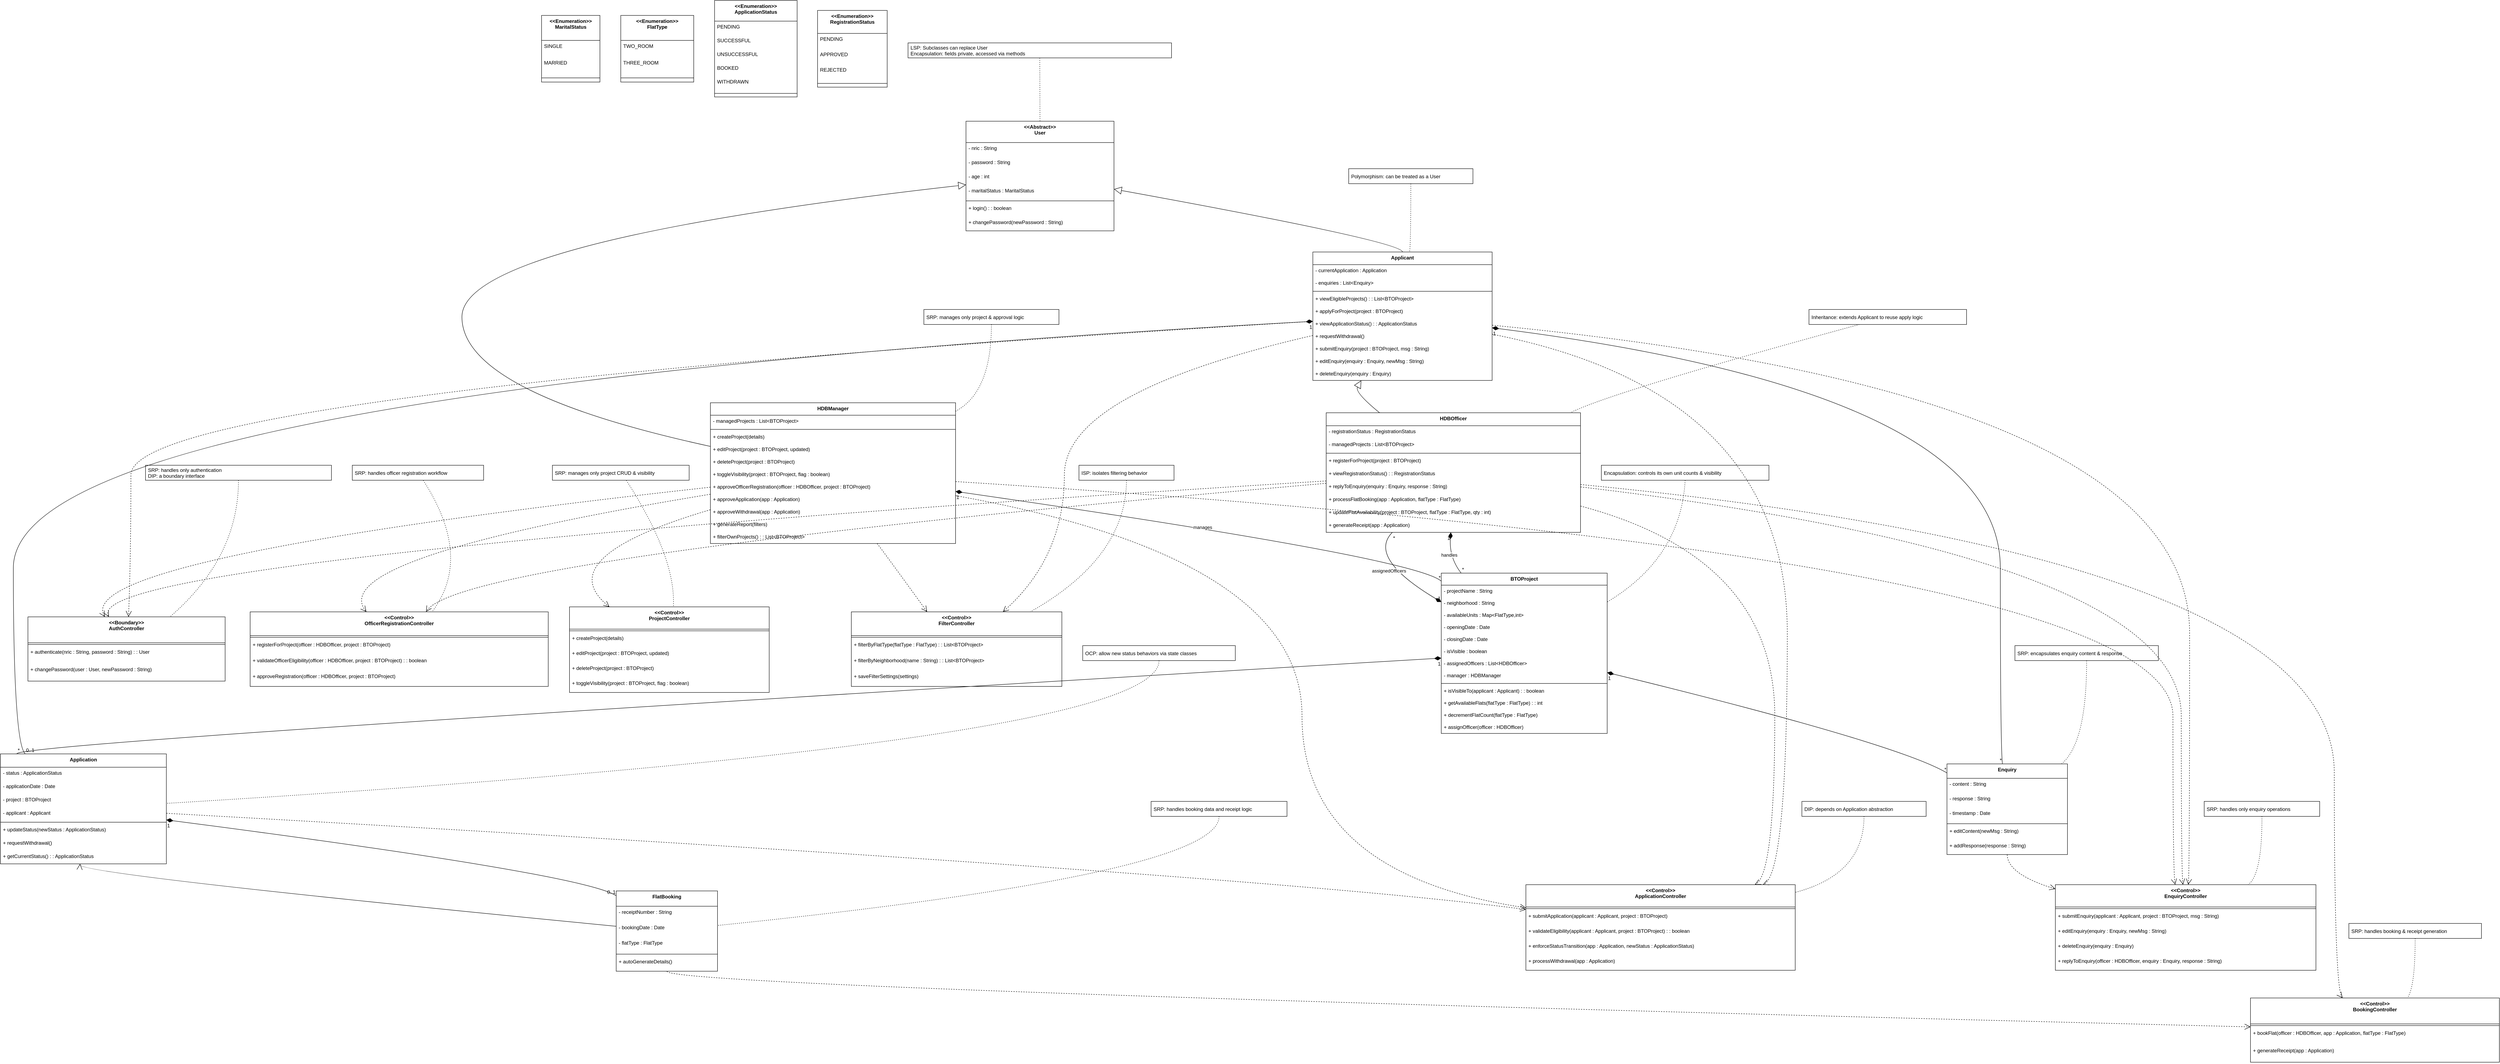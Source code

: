 <mxfile version="26.1.3">
  <diagram name="Page-1" id="5aiyYLih3nVZ37MDeS_2">
    <mxGraphModel dx="1323" dy="-402" grid="1" gridSize="10" guides="1" tooltips="1" connect="1" arrows="1" fold="1" page="1" pageScale="1" pageWidth="827" pageHeight="1169" math="0" shadow="0">
      <root>
        <mxCell id="0" />
        <mxCell id="1" parent="0" />
        <mxCell id="d-FdLsb-4e8FkBZbaTKH-1" value="&lt;&lt;Enumeration&gt;&gt;&#xa;MaritalStatus" style="swimlane;fontStyle=1;align=center;verticalAlign=top;childLayout=stackLayout;horizontal=1;startSize=60;horizontalStack=0;resizeParent=1;resizeParentMax=0;resizeLast=0;collapsible=0;marginBottom=0;" vertex="1" parent="1">
          <mxGeometry x="1318" y="1686" width="140" height="160" as="geometry" />
        </mxCell>
        <mxCell id="d-FdLsb-4e8FkBZbaTKH-2" value="SINGLE" style="text;strokeColor=none;fillColor=none;align=left;verticalAlign=top;spacingLeft=4;spacingRight=4;overflow=hidden;rotatable=0;points=[[0,0.5],[1,0.5]];portConstraint=eastwest;" vertex="1" parent="d-FdLsb-4e8FkBZbaTKH-1">
          <mxGeometry y="60" width="140" height="40" as="geometry" />
        </mxCell>
        <mxCell id="d-FdLsb-4e8FkBZbaTKH-3" value="MARRIED" style="text;strokeColor=none;fillColor=none;align=left;verticalAlign=top;spacingLeft=4;spacingRight=4;overflow=hidden;rotatable=0;points=[[0,0.5],[1,0.5]];portConstraint=eastwest;" vertex="1" parent="d-FdLsb-4e8FkBZbaTKH-1">
          <mxGeometry y="100" width="140" height="40" as="geometry" />
        </mxCell>
        <mxCell id="d-FdLsb-4e8FkBZbaTKH-4" style="line;strokeWidth=1;fillColor=none;align=left;verticalAlign=middle;spacingTop=-1;spacingLeft=3;spacingRight=3;rotatable=0;labelPosition=right;points=[];portConstraint=eastwest;strokeColor=inherit;" vertex="1" parent="d-FdLsb-4e8FkBZbaTKH-1">
          <mxGeometry y="140" width="140" height="20" as="geometry" />
        </mxCell>
        <mxCell id="d-FdLsb-4e8FkBZbaTKH-5" value="&lt;&lt;Enumeration&gt;&gt;&#xa;FlatType" style="swimlane;fontStyle=1;align=center;verticalAlign=top;childLayout=stackLayout;horizontal=1;startSize=60;horizontalStack=0;resizeParent=1;resizeParentMax=0;resizeLast=0;collapsible=0;marginBottom=0;" vertex="1" parent="1">
          <mxGeometry x="1508" y="1686" width="175" height="160" as="geometry" />
        </mxCell>
        <mxCell id="d-FdLsb-4e8FkBZbaTKH-6" value="TWO_ROOM" style="text;strokeColor=none;fillColor=none;align=left;verticalAlign=top;spacingLeft=4;spacingRight=4;overflow=hidden;rotatable=0;points=[[0,0.5],[1,0.5]];portConstraint=eastwest;" vertex="1" parent="d-FdLsb-4e8FkBZbaTKH-5">
          <mxGeometry y="60" width="175" height="40" as="geometry" />
        </mxCell>
        <mxCell id="d-FdLsb-4e8FkBZbaTKH-7" value="THREE_ROOM" style="text;strokeColor=none;fillColor=none;align=left;verticalAlign=top;spacingLeft=4;spacingRight=4;overflow=hidden;rotatable=0;points=[[0,0.5],[1,0.5]];portConstraint=eastwest;" vertex="1" parent="d-FdLsb-4e8FkBZbaTKH-5">
          <mxGeometry y="100" width="175" height="40" as="geometry" />
        </mxCell>
        <mxCell id="d-FdLsb-4e8FkBZbaTKH-8" style="line;strokeWidth=1;fillColor=none;align=left;verticalAlign=middle;spacingTop=-1;spacingLeft=3;spacingRight=3;rotatable=0;labelPosition=right;points=[];portConstraint=eastwest;strokeColor=inherit;" vertex="1" parent="d-FdLsb-4e8FkBZbaTKH-5">
          <mxGeometry y="140" width="175" height="20" as="geometry" />
        </mxCell>
        <mxCell id="d-FdLsb-4e8FkBZbaTKH-9" value="&lt;&lt;Enumeration&gt;&gt;&#xa;ApplicationStatus" style="swimlane;fontStyle=1;align=center;verticalAlign=top;childLayout=stackLayout;horizontal=1;startSize=49.714;horizontalStack=0;resizeParent=1;resizeParentMax=0;resizeLast=0;collapsible=0;marginBottom=0;" vertex="1" parent="1">
          <mxGeometry x="1733" y="1650" width="198" height="231.714" as="geometry" />
        </mxCell>
        <mxCell id="d-FdLsb-4e8FkBZbaTKH-10" value="PENDING" style="text;strokeColor=none;fillColor=none;align=left;verticalAlign=top;spacingLeft=4;spacingRight=4;overflow=hidden;rotatable=0;points=[[0,0.5],[1,0.5]];portConstraint=eastwest;" vertex="1" parent="d-FdLsb-4e8FkBZbaTKH-9">
          <mxGeometry y="49.714" width="198" height="33" as="geometry" />
        </mxCell>
        <mxCell id="d-FdLsb-4e8FkBZbaTKH-11" value="SUCCESSFUL" style="text;strokeColor=none;fillColor=none;align=left;verticalAlign=top;spacingLeft=4;spacingRight=4;overflow=hidden;rotatable=0;points=[[0,0.5],[1,0.5]];portConstraint=eastwest;" vertex="1" parent="d-FdLsb-4e8FkBZbaTKH-9">
          <mxGeometry y="82.714" width="198" height="33" as="geometry" />
        </mxCell>
        <mxCell id="d-FdLsb-4e8FkBZbaTKH-12" value="UNSUCCESSFUL" style="text;strokeColor=none;fillColor=none;align=left;verticalAlign=top;spacingLeft=4;spacingRight=4;overflow=hidden;rotatable=0;points=[[0,0.5],[1,0.5]];portConstraint=eastwest;" vertex="1" parent="d-FdLsb-4e8FkBZbaTKH-9">
          <mxGeometry y="115.714" width="198" height="33" as="geometry" />
        </mxCell>
        <mxCell id="d-FdLsb-4e8FkBZbaTKH-13" value="BOOKED" style="text;strokeColor=none;fillColor=none;align=left;verticalAlign=top;spacingLeft=4;spacingRight=4;overflow=hidden;rotatable=0;points=[[0,0.5],[1,0.5]];portConstraint=eastwest;" vertex="1" parent="d-FdLsb-4e8FkBZbaTKH-9">
          <mxGeometry y="148.714" width="198" height="33" as="geometry" />
        </mxCell>
        <mxCell id="d-FdLsb-4e8FkBZbaTKH-14" value="WITHDRAWN" style="text;strokeColor=none;fillColor=none;align=left;verticalAlign=top;spacingLeft=4;spacingRight=4;overflow=hidden;rotatable=0;points=[[0,0.5],[1,0.5]];portConstraint=eastwest;" vertex="1" parent="d-FdLsb-4e8FkBZbaTKH-9">
          <mxGeometry y="181.714" width="198" height="33" as="geometry" />
        </mxCell>
        <mxCell id="d-FdLsb-4e8FkBZbaTKH-15" style="line;strokeWidth=1;fillColor=none;align=left;verticalAlign=middle;spacingTop=-1;spacingLeft=3;spacingRight=3;rotatable=0;labelPosition=right;points=[];portConstraint=eastwest;strokeColor=inherit;" vertex="1" parent="d-FdLsb-4e8FkBZbaTKH-9">
          <mxGeometry y="214.714" width="198" height="17" as="geometry" />
        </mxCell>
        <mxCell id="d-FdLsb-4e8FkBZbaTKH-16" value="&lt;&lt;Enumeration&gt;&gt;&#xa;RegistrationStatus" style="swimlane;fontStyle=1;align=center;verticalAlign=top;childLayout=stackLayout;horizontal=1;startSize=55.2;horizontalStack=0;resizeParent=1;resizeParentMax=0;resizeLast=0;collapsible=0;marginBottom=0;" vertex="1" parent="1">
          <mxGeometry x="1980" y="1674" width="167" height="184.2" as="geometry" />
        </mxCell>
        <mxCell id="d-FdLsb-4e8FkBZbaTKH-17" value="PENDING" style="text;strokeColor=none;fillColor=none;align=left;verticalAlign=top;spacingLeft=4;spacingRight=4;overflow=hidden;rotatable=0;points=[[0,0.5],[1,0.5]];portConstraint=eastwest;" vertex="1" parent="d-FdLsb-4e8FkBZbaTKH-16">
          <mxGeometry y="55.2" width="167" height="37" as="geometry" />
        </mxCell>
        <mxCell id="d-FdLsb-4e8FkBZbaTKH-18" value="APPROVED" style="text;strokeColor=none;fillColor=none;align=left;verticalAlign=top;spacingLeft=4;spacingRight=4;overflow=hidden;rotatable=0;points=[[0,0.5],[1,0.5]];portConstraint=eastwest;" vertex="1" parent="d-FdLsb-4e8FkBZbaTKH-16">
          <mxGeometry y="92.2" width="167" height="37" as="geometry" />
        </mxCell>
        <mxCell id="d-FdLsb-4e8FkBZbaTKH-19" value="REJECTED" style="text;strokeColor=none;fillColor=none;align=left;verticalAlign=top;spacingLeft=4;spacingRight=4;overflow=hidden;rotatable=0;points=[[0,0.5],[1,0.5]];portConstraint=eastwest;" vertex="1" parent="d-FdLsb-4e8FkBZbaTKH-16">
          <mxGeometry y="129.2" width="167" height="37" as="geometry" />
        </mxCell>
        <mxCell id="d-FdLsb-4e8FkBZbaTKH-20" style="line;strokeWidth=1;fillColor=none;align=left;verticalAlign=middle;spacingTop=-1;spacingLeft=3;spacingRight=3;rotatable=0;labelPosition=right;points=[];portConstraint=eastwest;strokeColor=inherit;" vertex="1" parent="d-FdLsb-4e8FkBZbaTKH-16">
          <mxGeometry y="166.2" width="167" height="18" as="geometry" />
        </mxCell>
        <mxCell id="d-FdLsb-4e8FkBZbaTKH-21" value="&lt;&lt;Abstract&gt;&gt;&#xa;User" style="swimlane;fontStyle=1;align=center;verticalAlign=top;childLayout=stackLayout;horizontal=1;startSize=51.2;horizontalStack=0;resizeParent=1;resizeParentMax=0;resizeLast=0;collapsible=0;marginBottom=0;" vertex="1" parent="1">
          <mxGeometry x="2336" y="1940" width="355" height="263.2" as="geometry" />
        </mxCell>
        <mxCell id="d-FdLsb-4e8FkBZbaTKH-22" value="- nric : String" style="text;strokeColor=none;fillColor=none;align=left;verticalAlign=top;spacingLeft=4;spacingRight=4;overflow=hidden;rotatable=0;points=[[0,0.5],[1,0.5]];portConstraint=eastwest;" vertex="1" parent="d-FdLsb-4e8FkBZbaTKH-21">
          <mxGeometry y="51.2" width="355" height="34" as="geometry" />
        </mxCell>
        <mxCell id="d-FdLsb-4e8FkBZbaTKH-23" value="- password : String" style="text;strokeColor=none;fillColor=none;align=left;verticalAlign=top;spacingLeft=4;spacingRight=4;overflow=hidden;rotatable=0;points=[[0,0.5],[1,0.5]];portConstraint=eastwest;" vertex="1" parent="d-FdLsb-4e8FkBZbaTKH-21">
          <mxGeometry y="85.2" width="355" height="34" as="geometry" />
        </mxCell>
        <mxCell id="d-FdLsb-4e8FkBZbaTKH-24" value="- age : int" style="text;strokeColor=none;fillColor=none;align=left;verticalAlign=top;spacingLeft=4;spacingRight=4;overflow=hidden;rotatable=0;points=[[0,0.5],[1,0.5]];portConstraint=eastwest;" vertex="1" parent="d-FdLsb-4e8FkBZbaTKH-21">
          <mxGeometry y="119.2" width="355" height="34" as="geometry" />
        </mxCell>
        <mxCell id="d-FdLsb-4e8FkBZbaTKH-25" value="- maritalStatus : MaritalStatus" style="text;strokeColor=none;fillColor=none;align=left;verticalAlign=top;spacingLeft=4;spacingRight=4;overflow=hidden;rotatable=0;points=[[0,0.5],[1,0.5]];portConstraint=eastwest;" vertex="1" parent="d-FdLsb-4e8FkBZbaTKH-21">
          <mxGeometry y="153.2" width="355" height="34" as="geometry" />
        </mxCell>
        <mxCell id="d-FdLsb-4e8FkBZbaTKH-26" style="line;strokeWidth=1;fillColor=none;align=left;verticalAlign=middle;spacingTop=-1;spacingLeft=3;spacingRight=3;rotatable=0;labelPosition=right;points=[];portConstraint=eastwest;strokeColor=inherit;" vertex="1" parent="d-FdLsb-4e8FkBZbaTKH-21">
          <mxGeometry y="187.2" width="355" height="8" as="geometry" />
        </mxCell>
        <mxCell id="d-FdLsb-4e8FkBZbaTKH-27" value="+ login() : : boolean" style="text;strokeColor=none;fillColor=none;align=left;verticalAlign=top;spacingLeft=4;spacingRight=4;overflow=hidden;rotatable=0;points=[[0,0.5],[1,0.5]];portConstraint=eastwest;" vertex="1" parent="d-FdLsb-4e8FkBZbaTKH-21">
          <mxGeometry y="195.2" width="355" height="34" as="geometry" />
        </mxCell>
        <mxCell id="d-FdLsb-4e8FkBZbaTKH-28" value="+ changePassword(newPassword : String)" style="text;strokeColor=none;fillColor=none;align=left;verticalAlign=top;spacingLeft=4;spacingRight=4;overflow=hidden;rotatable=0;points=[[0,0.5],[1,0.5]];portConstraint=eastwest;" vertex="1" parent="d-FdLsb-4e8FkBZbaTKH-21">
          <mxGeometry y="229.2" width="355" height="34" as="geometry" />
        </mxCell>
        <mxCell id="d-FdLsb-4e8FkBZbaTKH-29" value="Applicant" style="swimlane;fontStyle=1;align=center;verticalAlign=top;childLayout=stackLayout;horizontal=1;startSize=30.4;horizontalStack=0;resizeParent=1;resizeParentMax=0;resizeLast=0;collapsible=0;marginBottom=0;" vertex="1" parent="1">
          <mxGeometry x="3168" y="2254" width="430" height="308.4" as="geometry" />
        </mxCell>
        <mxCell id="d-FdLsb-4e8FkBZbaTKH-30" value="- currentApplication : Application" style="text;strokeColor=none;fillColor=none;align=left;verticalAlign=top;spacingLeft=4;spacingRight=4;overflow=hidden;rotatable=0;points=[[0,0.5],[1,0.5]];portConstraint=eastwest;" vertex="1" parent="d-FdLsb-4e8FkBZbaTKH-29">
          <mxGeometry y="30.4" width="430" height="30" as="geometry" />
        </mxCell>
        <mxCell id="d-FdLsb-4e8FkBZbaTKH-31" value="- enquiries : List&lt;Enquiry&gt;" style="text;strokeColor=none;fillColor=none;align=left;verticalAlign=top;spacingLeft=4;spacingRight=4;overflow=hidden;rotatable=0;points=[[0,0.5],[1,0.5]];portConstraint=eastwest;" vertex="1" parent="d-FdLsb-4e8FkBZbaTKH-29">
          <mxGeometry y="60.4" width="430" height="30" as="geometry" />
        </mxCell>
        <mxCell id="d-FdLsb-4e8FkBZbaTKH-32" style="line;strokeWidth=1;fillColor=none;align=left;verticalAlign=middle;spacingTop=-1;spacingLeft=3;spacingRight=3;rotatable=0;labelPosition=right;points=[];portConstraint=eastwest;strokeColor=inherit;" vertex="1" parent="d-FdLsb-4e8FkBZbaTKH-29">
          <mxGeometry y="90.4" width="430" height="8" as="geometry" />
        </mxCell>
        <mxCell id="d-FdLsb-4e8FkBZbaTKH-33" value="+ viewEligibleProjects() : : List&lt;BTOProject&gt;" style="text;strokeColor=none;fillColor=none;align=left;verticalAlign=top;spacingLeft=4;spacingRight=4;overflow=hidden;rotatable=0;points=[[0,0.5],[1,0.5]];portConstraint=eastwest;" vertex="1" parent="d-FdLsb-4e8FkBZbaTKH-29">
          <mxGeometry y="98.4" width="430" height="30" as="geometry" />
        </mxCell>
        <mxCell id="d-FdLsb-4e8FkBZbaTKH-34" value="+ applyForProject(project : BTOProject)" style="text;strokeColor=none;fillColor=none;align=left;verticalAlign=top;spacingLeft=4;spacingRight=4;overflow=hidden;rotatable=0;points=[[0,0.5],[1,0.5]];portConstraint=eastwest;" vertex="1" parent="d-FdLsb-4e8FkBZbaTKH-29">
          <mxGeometry y="128.4" width="430" height="30" as="geometry" />
        </mxCell>
        <mxCell id="d-FdLsb-4e8FkBZbaTKH-35" value="+ viewApplicationStatus() : : ApplicationStatus" style="text;strokeColor=none;fillColor=none;align=left;verticalAlign=top;spacingLeft=4;spacingRight=4;overflow=hidden;rotatable=0;points=[[0,0.5],[1,0.5]];portConstraint=eastwest;" vertex="1" parent="d-FdLsb-4e8FkBZbaTKH-29">
          <mxGeometry y="158.4" width="430" height="30" as="geometry" />
        </mxCell>
        <mxCell id="d-FdLsb-4e8FkBZbaTKH-36" value="+ requestWithdrawal()" style="text;strokeColor=none;fillColor=none;align=left;verticalAlign=top;spacingLeft=4;spacingRight=4;overflow=hidden;rotatable=0;points=[[0,0.5],[1,0.5]];portConstraint=eastwest;" vertex="1" parent="d-FdLsb-4e8FkBZbaTKH-29">
          <mxGeometry y="188.4" width="430" height="30" as="geometry" />
        </mxCell>
        <mxCell id="d-FdLsb-4e8FkBZbaTKH-37" value="+ submitEnquiry(project : BTOProject, msg : String)" style="text;strokeColor=none;fillColor=none;align=left;verticalAlign=top;spacingLeft=4;spacingRight=4;overflow=hidden;rotatable=0;points=[[0,0.5],[1,0.5]];portConstraint=eastwest;" vertex="1" parent="d-FdLsb-4e8FkBZbaTKH-29">
          <mxGeometry y="218.4" width="430" height="30" as="geometry" />
        </mxCell>
        <mxCell id="d-FdLsb-4e8FkBZbaTKH-38" value="+ editEnquiry(enquiry : Enquiry, newMsg : String)" style="text;strokeColor=none;fillColor=none;align=left;verticalAlign=top;spacingLeft=4;spacingRight=4;overflow=hidden;rotatable=0;points=[[0,0.5],[1,0.5]];portConstraint=eastwest;" vertex="1" parent="d-FdLsb-4e8FkBZbaTKH-29">
          <mxGeometry y="248.4" width="430" height="30" as="geometry" />
        </mxCell>
        <mxCell id="d-FdLsb-4e8FkBZbaTKH-39" value="+ deleteEnquiry(enquiry : Enquiry)" style="text;strokeColor=none;fillColor=none;align=left;verticalAlign=top;spacingLeft=4;spacingRight=4;overflow=hidden;rotatable=0;points=[[0,0.5],[1,0.5]];portConstraint=eastwest;" vertex="1" parent="d-FdLsb-4e8FkBZbaTKH-29">
          <mxGeometry y="278.4" width="430" height="30" as="geometry" />
        </mxCell>
        <mxCell id="d-FdLsb-4e8FkBZbaTKH-40" value="HDBOfficer" style="swimlane;fontStyle=1;align=center;verticalAlign=top;childLayout=stackLayout;horizontal=1;startSize=31.111;horizontalStack=0;resizeParent=1;resizeParentMax=0;resizeLast=0;collapsible=0;marginBottom=0;" vertex="1" parent="1">
          <mxGeometry x="3200" y="2640" width="610" height="287.111" as="geometry" />
        </mxCell>
        <mxCell id="d-FdLsb-4e8FkBZbaTKH-41" value="- registrationStatus : RegistrationStatus" style="text;strokeColor=none;fillColor=none;align=left;verticalAlign=top;spacingLeft=4;spacingRight=4;overflow=hidden;rotatable=0;points=[[0,0.5],[1,0.5]];portConstraint=eastwest;" vertex="1" parent="d-FdLsb-4e8FkBZbaTKH-40">
          <mxGeometry y="31.111" width="610" height="31" as="geometry" />
        </mxCell>
        <mxCell id="d-FdLsb-4e8FkBZbaTKH-42" value="- managedProjects : List&lt;BTOProject&gt;" style="text;strokeColor=none;fillColor=none;align=left;verticalAlign=top;spacingLeft=4;spacingRight=4;overflow=hidden;rotatable=0;points=[[0,0.5],[1,0.5]];portConstraint=eastwest;" vertex="1" parent="d-FdLsb-4e8FkBZbaTKH-40">
          <mxGeometry y="62.111" width="610" height="31" as="geometry" />
        </mxCell>
        <mxCell id="d-FdLsb-4e8FkBZbaTKH-43" style="line;strokeWidth=1;fillColor=none;align=left;verticalAlign=middle;spacingTop=-1;spacingLeft=3;spacingRight=3;rotatable=0;labelPosition=right;points=[];portConstraint=eastwest;strokeColor=inherit;" vertex="1" parent="d-FdLsb-4e8FkBZbaTKH-40">
          <mxGeometry y="93.111" width="610" height="8" as="geometry" />
        </mxCell>
        <mxCell id="d-FdLsb-4e8FkBZbaTKH-44" value="+ registerForProject(project : BTOProject)" style="text;strokeColor=none;fillColor=none;align=left;verticalAlign=top;spacingLeft=4;spacingRight=4;overflow=hidden;rotatable=0;points=[[0,0.5],[1,0.5]];portConstraint=eastwest;" vertex="1" parent="d-FdLsb-4e8FkBZbaTKH-40">
          <mxGeometry y="101.111" width="610" height="31" as="geometry" />
        </mxCell>
        <mxCell id="d-FdLsb-4e8FkBZbaTKH-45" value="+ viewRegistrationStatus() : : RegistrationStatus" style="text;strokeColor=none;fillColor=none;align=left;verticalAlign=top;spacingLeft=4;spacingRight=4;overflow=hidden;rotatable=0;points=[[0,0.5],[1,0.5]];portConstraint=eastwest;" vertex="1" parent="d-FdLsb-4e8FkBZbaTKH-40">
          <mxGeometry y="132.111" width="610" height="31" as="geometry" />
        </mxCell>
        <mxCell id="d-FdLsb-4e8FkBZbaTKH-46" value="+ replyToEnquiry(enquiry : Enquiry, response : String)" style="text;strokeColor=none;fillColor=none;align=left;verticalAlign=top;spacingLeft=4;spacingRight=4;overflow=hidden;rotatable=0;points=[[0,0.5],[1,0.5]];portConstraint=eastwest;" vertex="1" parent="d-FdLsb-4e8FkBZbaTKH-40">
          <mxGeometry y="163.111" width="610" height="31" as="geometry" />
        </mxCell>
        <mxCell id="d-FdLsb-4e8FkBZbaTKH-47" value="+ processFlatBooking(app : Application, flatType : FlatType)" style="text;strokeColor=none;fillColor=none;align=left;verticalAlign=top;spacingLeft=4;spacingRight=4;overflow=hidden;rotatable=0;points=[[0,0.5],[1,0.5]];portConstraint=eastwest;" vertex="1" parent="d-FdLsb-4e8FkBZbaTKH-40">
          <mxGeometry y="194.111" width="610" height="31" as="geometry" />
        </mxCell>
        <mxCell id="d-FdLsb-4e8FkBZbaTKH-48" value="+ updateFlatAvailability(project : BTOProject, flatType : FlatType, qty : int)" style="text;strokeColor=none;fillColor=none;align=left;verticalAlign=top;spacingLeft=4;spacingRight=4;overflow=hidden;rotatable=0;points=[[0,0.5],[1,0.5]];portConstraint=eastwest;" vertex="1" parent="d-FdLsb-4e8FkBZbaTKH-40">
          <mxGeometry y="225.111" width="610" height="31" as="geometry" />
        </mxCell>
        <mxCell id="d-FdLsb-4e8FkBZbaTKH-49" value="+ generateReceipt(app : Application)" style="text;strokeColor=none;fillColor=none;align=left;verticalAlign=top;spacingLeft=4;spacingRight=4;overflow=hidden;rotatable=0;points=[[0,0.5],[1,0.5]];portConstraint=eastwest;" vertex="1" parent="d-FdLsb-4e8FkBZbaTKH-40">
          <mxGeometry y="256.111" width="610" height="31" as="geometry" />
        </mxCell>
        <mxCell id="d-FdLsb-4e8FkBZbaTKH-50" value="HDBManager" style="swimlane;fontStyle=1;align=center;verticalAlign=top;childLayout=stackLayout;horizontal=1;startSize=29.818;horizontalStack=0;resizeParent=1;resizeParentMax=0;resizeLast=0;collapsible=0;marginBottom=0;" vertex="1" parent="1">
          <mxGeometry x="1723" y="2616" width="588" height="337.818" as="geometry" />
        </mxCell>
        <mxCell id="d-FdLsb-4e8FkBZbaTKH-51" value="- managedProjects : List&lt;BTOProject&gt;" style="text;strokeColor=none;fillColor=none;align=left;verticalAlign=top;spacingLeft=4;spacingRight=4;overflow=hidden;rotatable=0;points=[[0,0.5],[1,0.5]];portConstraint=eastwest;" vertex="1" parent="d-FdLsb-4e8FkBZbaTKH-50">
          <mxGeometry y="29.818" width="588" height="30" as="geometry" />
        </mxCell>
        <mxCell id="d-FdLsb-4e8FkBZbaTKH-52" style="line;strokeWidth=1;fillColor=none;align=left;verticalAlign=middle;spacingTop=-1;spacingLeft=3;spacingRight=3;rotatable=0;labelPosition=right;points=[];portConstraint=eastwest;strokeColor=inherit;" vertex="1" parent="d-FdLsb-4e8FkBZbaTKH-50">
          <mxGeometry y="59.818" width="588" height="8" as="geometry" />
        </mxCell>
        <mxCell id="d-FdLsb-4e8FkBZbaTKH-53" value="+ createProject(details)" style="text;strokeColor=none;fillColor=none;align=left;verticalAlign=top;spacingLeft=4;spacingRight=4;overflow=hidden;rotatable=0;points=[[0,0.5],[1,0.5]];portConstraint=eastwest;" vertex="1" parent="d-FdLsb-4e8FkBZbaTKH-50">
          <mxGeometry y="67.818" width="588" height="30" as="geometry" />
        </mxCell>
        <mxCell id="d-FdLsb-4e8FkBZbaTKH-54" value="+ editProject(project : BTOProject, updated)" style="text;strokeColor=none;fillColor=none;align=left;verticalAlign=top;spacingLeft=4;spacingRight=4;overflow=hidden;rotatable=0;points=[[0,0.5],[1,0.5]];portConstraint=eastwest;" vertex="1" parent="d-FdLsb-4e8FkBZbaTKH-50">
          <mxGeometry y="97.818" width="588" height="30" as="geometry" />
        </mxCell>
        <mxCell id="d-FdLsb-4e8FkBZbaTKH-55" value="+ deleteProject(project : BTOProject)" style="text;strokeColor=none;fillColor=none;align=left;verticalAlign=top;spacingLeft=4;spacingRight=4;overflow=hidden;rotatable=0;points=[[0,0.5],[1,0.5]];portConstraint=eastwest;" vertex="1" parent="d-FdLsb-4e8FkBZbaTKH-50">
          <mxGeometry y="127.818" width="588" height="30" as="geometry" />
        </mxCell>
        <mxCell id="d-FdLsb-4e8FkBZbaTKH-56" value="+ toggleVisibility(project : BTOProject, flag : boolean)" style="text;strokeColor=none;fillColor=none;align=left;verticalAlign=top;spacingLeft=4;spacingRight=4;overflow=hidden;rotatable=0;points=[[0,0.5],[1,0.5]];portConstraint=eastwest;" vertex="1" parent="d-FdLsb-4e8FkBZbaTKH-50">
          <mxGeometry y="157.818" width="588" height="30" as="geometry" />
        </mxCell>
        <mxCell id="d-FdLsb-4e8FkBZbaTKH-57" value="+ approveOfficerRegistration(officer : HDBOfficer, project : BTOProject)" style="text;strokeColor=none;fillColor=none;align=left;verticalAlign=top;spacingLeft=4;spacingRight=4;overflow=hidden;rotatable=0;points=[[0,0.5],[1,0.5]];portConstraint=eastwest;" vertex="1" parent="d-FdLsb-4e8FkBZbaTKH-50">
          <mxGeometry y="187.818" width="588" height="30" as="geometry" />
        </mxCell>
        <mxCell id="d-FdLsb-4e8FkBZbaTKH-58" value="+ approveApplication(app : Application)" style="text;strokeColor=none;fillColor=none;align=left;verticalAlign=top;spacingLeft=4;spacingRight=4;overflow=hidden;rotatable=0;points=[[0,0.5],[1,0.5]];portConstraint=eastwest;" vertex="1" parent="d-FdLsb-4e8FkBZbaTKH-50">
          <mxGeometry y="217.818" width="588" height="30" as="geometry" />
        </mxCell>
        <mxCell id="d-FdLsb-4e8FkBZbaTKH-59" value="+ approveWithdrawal(app : Application)" style="text;strokeColor=none;fillColor=none;align=left;verticalAlign=top;spacingLeft=4;spacingRight=4;overflow=hidden;rotatable=0;points=[[0,0.5],[1,0.5]];portConstraint=eastwest;" vertex="1" parent="d-FdLsb-4e8FkBZbaTKH-50">
          <mxGeometry y="247.818" width="588" height="30" as="geometry" />
        </mxCell>
        <mxCell id="d-FdLsb-4e8FkBZbaTKH-60" value="+ generateReport(filters)" style="text;strokeColor=none;fillColor=none;align=left;verticalAlign=top;spacingLeft=4;spacingRight=4;overflow=hidden;rotatable=0;points=[[0,0.5],[1,0.5]];portConstraint=eastwest;" vertex="1" parent="d-FdLsb-4e8FkBZbaTKH-50">
          <mxGeometry y="277.818" width="588" height="30" as="geometry" />
        </mxCell>
        <mxCell id="d-FdLsb-4e8FkBZbaTKH-61" value="+ filterOwnProjects() : : List&lt;BTOProject&gt;" style="text;strokeColor=none;fillColor=none;align=left;verticalAlign=top;spacingLeft=4;spacingRight=4;overflow=hidden;rotatable=0;points=[[0,0.5],[1,0.5]];portConstraint=eastwest;" vertex="1" parent="d-FdLsb-4e8FkBZbaTKH-50">
          <mxGeometry y="307.818" width="588" height="30" as="geometry" />
        </mxCell>
        <mxCell id="d-FdLsb-4e8FkBZbaTKH-62" value="BTOProject" style="swimlane;fontStyle=1;align=center;verticalAlign=top;childLayout=stackLayout;horizontal=1;startSize=28.923;horizontalStack=0;resizeParent=1;resizeParentMax=0;resizeLast=0;collapsible=0;marginBottom=0;" vertex="1" parent="1">
          <mxGeometry x="3476" y="3025" width="398" height="384.923" as="geometry" />
        </mxCell>
        <mxCell id="d-FdLsb-4e8FkBZbaTKH-63" value="- projectName : String" style="text;strokeColor=none;fillColor=none;align=left;verticalAlign=top;spacingLeft=4;spacingRight=4;overflow=hidden;rotatable=0;points=[[0,0.5],[1,0.5]];portConstraint=eastwest;" vertex="1" parent="d-FdLsb-4e8FkBZbaTKH-62">
          <mxGeometry y="28.923" width="398" height="29" as="geometry" />
        </mxCell>
        <mxCell id="d-FdLsb-4e8FkBZbaTKH-64" value="- neighborhood : String" style="text;strokeColor=none;fillColor=none;align=left;verticalAlign=top;spacingLeft=4;spacingRight=4;overflow=hidden;rotatable=0;points=[[0,0.5],[1,0.5]];portConstraint=eastwest;" vertex="1" parent="d-FdLsb-4e8FkBZbaTKH-62">
          <mxGeometry y="57.923" width="398" height="29" as="geometry" />
        </mxCell>
        <mxCell id="d-FdLsb-4e8FkBZbaTKH-65" value="- availableUnits : Map&lt;FlatType,int&gt;" style="text;strokeColor=none;fillColor=none;align=left;verticalAlign=top;spacingLeft=4;spacingRight=4;overflow=hidden;rotatable=0;points=[[0,0.5],[1,0.5]];portConstraint=eastwest;" vertex="1" parent="d-FdLsb-4e8FkBZbaTKH-62">
          <mxGeometry y="86.923" width="398" height="29" as="geometry" />
        </mxCell>
        <mxCell id="d-FdLsb-4e8FkBZbaTKH-66" value="- openingDate : Date" style="text;strokeColor=none;fillColor=none;align=left;verticalAlign=top;spacingLeft=4;spacingRight=4;overflow=hidden;rotatable=0;points=[[0,0.5],[1,0.5]];portConstraint=eastwest;" vertex="1" parent="d-FdLsb-4e8FkBZbaTKH-62">
          <mxGeometry y="115.923" width="398" height="29" as="geometry" />
        </mxCell>
        <mxCell id="d-FdLsb-4e8FkBZbaTKH-67" value="- closingDate : Date" style="text;strokeColor=none;fillColor=none;align=left;verticalAlign=top;spacingLeft=4;spacingRight=4;overflow=hidden;rotatable=0;points=[[0,0.5],[1,0.5]];portConstraint=eastwest;" vertex="1" parent="d-FdLsb-4e8FkBZbaTKH-62">
          <mxGeometry y="144.923" width="398" height="29" as="geometry" />
        </mxCell>
        <mxCell id="d-FdLsb-4e8FkBZbaTKH-68" value="- isVisible : boolean" style="text;strokeColor=none;fillColor=none;align=left;verticalAlign=top;spacingLeft=4;spacingRight=4;overflow=hidden;rotatable=0;points=[[0,0.5],[1,0.5]];portConstraint=eastwest;" vertex="1" parent="d-FdLsb-4e8FkBZbaTKH-62">
          <mxGeometry y="173.923" width="398" height="29" as="geometry" />
        </mxCell>
        <mxCell id="d-FdLsb-4e8FkBZbaTKH-69" value="- assignedOfficers : List&lt;HDBOfficer&gt;" style="text;strokeColor=none;fillColor=none;align=left;verticalAlign=top;spacingLeft=4;spacingRight=4;overflow=hidden;rotatable=0;points=[[0,0.5],[1,0.5]];portConstraint=eastwest;" vertex="1" parent="d-FdLsb-4e8FkBZbaTKH-62">
          <mxGeometry y="202.923" width="398" height="29" as="geometry" />
        </mxCell>
        <mxCell id="d-FdLsb-4e8FkBZbaTKH-70" value="- manager : HDBManager" style="text;strokeColor=none;fillColor=none;align=left;verticalAlign=top;spacingLeft=4;spacingRight=4;overflow=hidden;rotatable=0;points=[[0,0.5],[1,0.5]];portConstraint=eastwest;" vertex="1" parent="d-FdLsb-4e8FkBZbaTKH-62">
          <mxGeometry y="231.923" width="398" height="29" as="geometry" />
        </mxCell>
        <mxCell id="d-FdLsb-4e8FkBZbaTKH-71" style="line;strokeWidth=1;fillColor=none;align=left;verticalAlign=middle;spacingTop=-1;spacingLeft=3;spacingRight=3;rotatable=0;labelPosition=right;points=[];portConstraint=eastwest;strokeColor=inherit;" vertex="1" parent="d-FdLsb-4e8FkBZbaTKH-62">
          <mxGeometry y="260.923" width="398" height="8" as="geometry" />
        </mxCell>
        <mxCell id="d-FdLsb-4e8FkBZbaTKH-72" value="+ isVisibleTo(applicant : Applicant) : : boolean" style="text;strokeColor=none;fillColor=none;align=left;verticalAlign=top;spacingLeft=4;spacingRight=4;overflow=hidden;rotatable=0;points=[[0,0.5],[1,0.5]];portConstraint=eastwest;" vertex="1" parent="d-FdLsb-4e8FkBZbaTKH-62">
          <mxGeometry y="268.923" width="398" height="29" as="geometry" />
        </mxCell>
        <mxCell id="d-FdLsb-4e8FkBZbaTKH-73" value="+ getAvailableFlats(flatType : FlatType) : : int" style="text;strokeColor=none;fillColor=none;align=left;verticalAlign=top;spacingLeft=4;spacingRight=4;overflow=hidden;rotatable=0;points=[[0,0.5],[1,0.5]];portConstraint=eastwest;" vertex="1" parent="d-FdLsb-4e8FkBZbaTKH-62">
          <mxGeometry y="297.923" width="398" height="29" as="geometry" />
        </mxCell>
        <mxCell id="d-FdLsb-4e8FkBZbaTKH-74" value="+ decrementFlatCount(flatType : FlatType)" style="text;strokeColor=none;fillColor=none;align=left;verticalAlign=top;spacingLeft=4;spacingRight=4;overflow=hidden;rotatable=0;points=[[0,0.5],[1,0.5]];portConstraint=eastwest;" vertex="1" parent="d-FdLsb-4e8FkBZbaTKH-62">
          <mxGeometry y="326.923" width="398" height="29" as="geometry" />
        </mxCell>
        <mxCell id="d-FdLsb-4e8FkBZbaTKH-75" value="+ assignOfficer(officer : HDBOfficer)" style="text;strokeColor=none;fillColor=none;align=left;verticalAlign=top;spacingLeft=4;spacingRight=4;overflow=hidden;rotatable=0;points=[[0,0.5],[1,0.5]];portConstraint=eastwest;" vertex="1" parent="d-FdLsb-4e8FkBZbaTKH-62">
          <mxGeometry y="355.923" width="398" height="29" as="geometry" />
        </mxCell>
        <mxCell id="d-FdLsb-4e8FkBZbaTKH-76" value="Application" style="swimlane;fontStyle=1;align=center;verticalAlign=top;childLayout=stackLayout;horizontal=1;startSize=32;horizontalStack=0;resizeParent=1;resizeParentMax=0;resizeLast=0;collapsible=0;marginBottom=0;" vertex="1" parent="1">
          <mxGeometry x="20" y="3459" width="398" height="264" as="geometry" />
        </mxCell>
        <mxCell id="d-FdLsb-4e8FkBZbaTKH-77" value="- status : ApplicationStatus" style="text;strokeColor=none;fillColor=none;align=left;verticalAlign=top;spacingLeft=4;spacingRight=4;overflow=hidden;rotatable=0;points=[[0,0.5],[1,0.5]];portConstraint=eastwest;" vertex="1" parent="d-FdLsb-4e8FkBZbaTKH-76">
          <mxGeometry y="32" width="398" height="32" as="geometry" />
        </mxCell>
        <mxCell id="d-FdLsb-4e8FkBZbaTKH-78" value="- applicationDate : Date" style="text;strokeColor=none;fillColor=none;align=left;verticalAlign=top;spacingLeft=4;spacingRight=4;overflow=hidden;rotatable=0;points=[[0,0.5],[1,0.5]];portConstraint=eastwest;" vertex="1" parent="d-FdLsb-4e8FkBZbaTKH-76">
          <mxGeometry y="64" width="398" height="32" as="geometry" />
        </mxCell>
        <mxCell id="d-FdLsb-4e8FkBZbaTKH-79" value="- project : BTOProject" style="text;strokeColor=none;fillColor=none;align=left;verticalAlign=top;spacingLeft=4;spacingRight=4;overflow=hidden;rotatable=0;points=[[0,0.5],[1,0.5]];portConstraint=eastwest;" vertex="1" parent="d-FdLsb-4e8FkBZbaTKH-76">
          <mxGeometry y="96" width="398" height="32" as="geometry" />
        </mxCell>
        <mxCell id="d-FdLsb-4e8FkBZbaTKH-80" value="- applicant : Applicant" style="text;strokeColor=none;fillColor=none;align=left;verticalAlign=top;spacingLeft=4;spacingRight=4;overflow=hidden;rotatable=0;points=[[0,0.5],[1,0.5]];portConstraint=eastwest;" vertex="1" parent="d-FdLsb-4e8FkBZbaTKH-76">
          <mxGeometry y="128" width="398" height="32" as="geometry" />
        </mxCell>
        <mxCell id="d-FdLsb-4e8FkBZbaTKH-81" style="line;strokeWidth=1;fillColor=none;align=left;verticalAlign=middle;spacingTop=-1;spacingLeft=3;spacingRight=3;rotatable=0;labelPosition=right;points=[];portConstraint=eastwest;strokeColor=inherit;" vertex="1" parent="d-FdLsb-4e8FkBZbaTKH-76">
          <mxGeometry y="160" width="398" height="8" as="geometry" />
        </mxCell>
        <mxCell id="d-FdLsb-4e8FkBZbaTKH-82" value="+ updateStatus(newStatus : ApplicationStatus)" style="text;strokeColor=none;fillColor=none;align=left;verticalAlign=top;spacingLeft=4;spacingRight=4;overflow=hidden;rotatable=0;points=[[0,0.5],[1,0.5]];portConstraint=eastwest;" vertex="1" parent="d-FdLsb-4e8FkBZbaTKH-76">
          <mxGeometry y="168" width="398" height="32" as="geometry" />
        </mxCell>
        <mxCell id="d-FdLsb-4e8FkBZbaTKH-83" value="+ requestWithdrawal()" style="text;strokeColor=none;fillColor=none;align=left;verticalAlign=top;spacingLeft=4;spacingRight=4;overflow=hidden;rotatable=0;points=[[0,0.5],[1,0.5]];portConstraint=eastwest;" vertex="1" parent="d-FdLsb-4e8FkBZbaTKH-76">
          <mxGeometry y="200" width="398" height="32" as="geometry" />
        </mxCell>
        <mxCell id="d-FdLsb-4e8FkBZbaTKH-84" value="+ getCurrentStatus() : : ApplicationStatus" style="text;strokeColor=none;fillColor=none;align=left;verticalAlign=top;spacingLeft=4;spacingRight=4;overflow=hidden;rotatable=0;points=[[0,0.5],[1,0.5]];portConstraint=eastwest;" vertex="1" parent="d-FdLsb-4e8FkBZbaTKH-76">
          <mxGeometry y="232" width="398" height="32" as="geometry" />
        </mxCell>
        <mxCell id="d-FdLsb-4e8FkBZbaTKH-85" value="FlatBooking" style="swimlane;fontStyle=1;align=center;verticalAlign=top;childLayout=stackLayout;horizontal=1;startSize=36.8;horizontalStack=0;resizeParent=1;resizeParentMax=0;resizeLast=0;collapsible=0;marginBottom=0;" vertex="1" parent="1">
          <mxGeometry x="1497" y="3788" width="243" height="192.8" as="geometry" />
        </mxCell>
        <mxCell id="d-FdLsb-4e8FkBZbaTKH-86" value="- receiptNumber : String" style="text;strokeColor=none;fillColor=none;align=left;verticalAlign=top;spacingLeft=4;spacingRight=4;overflow=hidden;rotatable=0;points=[[0,0.5],[1,0.5]];portConstraint=eastwest;" vertex="1" parent="d-FdLsb-4e8FkBZbaTKH-85">
          <mxGeometry y="36.8" width="243" height="37" as="geometry" />
        </mxCell>
        <mxCell id="d-FdLsb-4e8FkBZbaTKH-87" value="- bookingDate : Date" style="text;strokeColor=none;fillColor=none;align=left;verticalAlign=top;spacingLeft=4;spacingRight=4;overflow=hidden;rotatable=0;points=[[0,0.5],[1,0.5]];portConstraint=eastwest;" vertex="1" parent="d-FdLsb-4e8FkBZbaTKH-85">
          <mxGeometry y="73.8" width="243" height="37" as="geometry" />
        </mxCell>
        <mxCell id="d-FdLsb-4e8FkBZbaTKH-88" value="- flatType : FlatType" style="text;strokeColor=none;fillColor=none;align=left;verticalAlign=top;spacingLeft=4;spacingRight=4;overflow=hidden;rotatable=0;points=[[0,0.5],[1,0.5]];portConstraint=eastwest;" vertex="1" parent="d-FdLsb-4e8FkBZbaTKH-85">
          <mxGeometry y="110.8" width="243" height="37" as="geometry" />
        </mxCell>
        <mxCell id="d-FdLsb-4e8FkBZbaTKH-89" style="line;strokeWidth=1;fillColor=none;align=left;verticalAlign=middle;spacingTop=-1;spacingLeft=3;spacingRight=3;rotatable=0;labelPosition=right;points=[];portConstraint=eastwest;strokeColor=inherit;" vertex="1" parent="d-FdLsb-4e8FkBZbaTKH-85">
          <mxGeometry y="147.8" width="243" height="8" as="geometry" />
        </mxCell>
        <mxCell id="d-FdLsb-4e8FkBZbaTKH-90" value="+ autoGenerateDetails()" style="text;strokeColor=none;fillColor=none;align=left;verticalAlign=top;spacingLeft=4;spacingRight=4;overflow=hidden;rotatable=0;points=[[0,0.5],[1,0.5]];portConstraint=eastwest;" vertex="1" parent="d-FdLsb-4e8FkBZbaTKH-85">
          <mxGeometry y="155.8" width="243" height="37" as="geometry" />
        </mxCell>
        <mxCell id="d-FdLsb-4e8FkBZbaTKH-91" value="Enquiry" style="swimlane;fontStyle=1;align=center;verticalAlign=top;childLayout=stackLayout;horizontal=1;startSize=34.667;horizontalStack=0;resizeParent=1;resizeParentMax=0;resizeLast=0;collapsible=0;marginBottom=0;" vertex="1" parent="1">
          <mxGeometry x="4689" y="3483" width="289" height="217.667" as="geometry" />
        </mxCell>
        <mxCell id="d-FdLsb-4e8FkBZbaTKH-92" value="- content : String" style="text;strokeColor=none;fillColor=none;align=left;verticalAlign=top;spacingLeft=4;spacingRight=4;overflow=hidden;rotatable=0;points=[[0,0.5],[1,0.5]];portConstraint=eastwest;" vertex="1" parent="d-FdLsb-4e8FkBZbaTKH-91">
          <mxGeometry y="34.667" width="289" height="35" as="geometry" />
        </mxCell>
        <mxCell id="d-FdLsb-4e8FkBZbaTKH-93" value="- response : String" style="text;strokeColor=none;fillColor=none;align=left;verticalAlign=top;spacingLeft=4;spacingRight=4;overflow=hidden;rotatable=0;points=[[0,0.5],[1,0.5]];portConstraint=eastwest;" vertex="1" parent="d-FdLsb-4e8FkBZbaTKH-91">
          <mxGeometry y="69.667" width="289" height="35" as="geometry" />
        </mxCell>
        <mxCell id="d-FdLsb-4e8FkBZbaTKH-94" value="- timestamp : Date" style="text;strokeColor=none;fillColor=none;align=left;verticalAlign=top;spacingLeft=4;spacingRight=4;overflow=hidden;rotatable=0;points=[[0,0.5],[1,0.5]];portConstraint=eastwest;" vertex="1" parent="d-FdLsb-4e8FkBZbaTKH-91">
          <mxGeometry y="104.667" width="289" height="35" as="geometry" />
        </mxCell>
        <mxCell id="d-FdLsb-4e8FkBZbaTKH-95" style="line;strokeWidth=1;fillColor=none;align=left;verticalAlign=middle;spacingTop=-1;spacingLeft=3;spacingRight=3;rotatable=0;labelPosition=right;points=[];portConstraint=eastwest;strokeColor=inherit;" vertex="1" parent="d-FdLsb-4e8FkBZbaTKH-91">
          <mxGeometry y="139.667" width="289" height="8" as="geometry" />
        </mxCell>
        <mxCell id="d-FdLsb-4e8FkBZbaTKH-96" value="+ editContent(newMsg : String)" style="text;strokeColor=none;fillColor=none;align=left;verticalAlign=top;spacingLeft=4;spacingRight=4;overflow=hidden;rotatable=0;points=[[0,0.5],[1,0.5]];portConstraint=eastwest;" vertex="1" parent="d-FdLsb-4e8FkBZbaTKH-91">
          <mxGeometry y="147.667" width="289" height="35" as="geometry" />
        </mxCell>
        <mxCell id="d-FdLsb-4e8FkBZbaTKH-97" value="+ addResponse(response : String)" style="text;strokeColor=none;fillColor=none;align=left;verticalAlign=top;spacingLeft=4;spacingRight=4;overflow=hidden;rotatable=0;points=[[0,0.5],[1,0.5]];portConstraint=eastwest;" vertex="1" parent="d-FdLsb-4e8FkBZbaTKH-91">
          <mxGeometry y="182.667" width="289" height="35" as="geometry" />
        </mxCell>
        <mxCell id="d-FdLsb-4e8FkBZbaTKH-98" value="&lt;&lt;Boundary&gt;&gt;&#xa;AuthController" style="swimlane;fontStyle=1;align=center;verticalAlign=top;childLayout=stackLayout;horizontal=1;startSize=62.25;horizontalStack=0;resizeParent=1;resizeParentMax=0;resizeLast=0;collapsible=0;marginBottom=0;" vertex="1" parent="1">
          <mxGeometry x="86" y="3130" width="473" height="154.25" as="geometry" />
        </mxCell>
        <mxCell id="d-FdLsb-4e8FkBZbaTKH-99" style="line;strokeWidth=1;fillColor=none;align=left;verticalAlign=middle;spacingTop=-1;spacingLeft=3;spacingRight=3;rotatable=0;labelPosition=right;points=[];portConstraint=eastwest;strokeColor=inherit;" vertex="1" parent="d-FdLsb-4e8FkBZbaTKH-98">
          <mxGeometry y="62.25" width="473" height="8" as="geometry" />
        </mxCell>
        <mxCell id="d-FdLsb-4e8FkBZbaTKH-100" value="+ authenticate(nric : String, password : String) : : User" style="text;strokeColor=none;fillColor=none;align=left;verticalAlign=top;spacingLeft=4;spacingRight=4;overflow=hidden;rotatable=0;points=[[0,0.5],[1,0.5]];portConstraint=eastwest;" vertex="1" parent="d-FdLsb-4e8FkBZbaTKH-98">
          <mxGeometry y="70.25" width="473" height="42" as="geometry" />
        </mxCell>
        <mxCell id="d-FdLsb-4e8FkBZbaTKH-101" value="+ changePassword(user : User, newPassword : String)" style="text;strokeColor=none;fillColor=none;align=left;verticalAlign=top;spacingLeft=4;spacingRight=4;overflow=hidden;rotatable=0;points=[[0,0.5],[1,0.5]];portConstraint=eastwest;" vertex="1" parent="d-FdLsb-4e8FkBZbaTKH-98">
          <mxGeometry y="112.25" width="473" height="42" as="geometry" />
        </mxCell>
        <mxCell id="d-FdLsb-4e8FkBZbaTKH-102" value="&lt;&lt;Control&gt;&gt;&#xa;ApplicationController" style="swimlane;fontStyle=1;align=center;verticalAlign=top;childLayout=stackLayout;horizontal=1;startSize=53.5;horizontalStack=0;resizeParent=1;resizeParentMax=0;resizeLast=0;collapsible=0;marginBottom=0;" vertex="1" parent="1">
          <mxGeometry x="3679" y="3773" width="646" height="205.5" as="geometry" />
        </mxCell>
        <mxCell id="d-FdLsb-4e8FkBZbaTKH-103" style="line;strokeWidth=1;fillColor=none;align=left;verticalAlign=middle;spacingTop=-1;spacingLeft=3;spacingRight=3;rotatable=0;labelPosition=right;points=[];portConstraint=eastwest;strokeColor=inherit;" vertex="1" parent="d-FdLsb-4e8FkBZbaTKH-102">
          <mxGeometry y="53.5" width="646" height="8" as="geometry" />
        </mxCell>
        <mxCell id="d-FdLsb-4e8FkBZbaTKH-104" value="+ submitApplication(applicant : Applicant, project : BTOProject)" style="text;strokeColor=none;fillColor=none;align=left;verticalAlign=top;spacingLeft=4;spacingRight=4;overflow=hidden;rotatable=0;points=[[0,0.5],[1,0.5]];portConstraint=eastwest;" vertex="1" parent="d-FdLsb-4e8FkBZbaTKH-102">
          <mxGeometry y="61.5" width="646" height="36" as="geometry" />
        </mxCell>
        <mxCell id="d-FdLsb-4e8FkBZbaTKH-105" value="+ validateEligibility(applicant : Applicant, project : BTOProject) : : boolean" style="text;strokeColor=none;fillColor=none;align=left;verticalAlign=top;spacingLeft=4;spacingRight=4;overflow=hidden;rotatable=0;points=[[0,0.5],[1,0.5]];portConstraint=eastwest;" vertex="1" parent="d-FdLsb-4e8FkBZbaTKH-102">
          <mxGeometry y="97.5" width="646" height="36" as="geometry" />
        </mxCell>
        <mxCell id="d-FdLsb-4e8FkBZbaTKH-106" value="+ enforceStatusTransition(app : Application, newStatus : ApplicationStatus)" style="text;strokeColor=none;fillColor=none;align=left;verticalAlign=top;spacingLeft=4;spacingRight=4;overflow=hidden;rotatable=0;points=[[0,0.5],[1,0.5]];portConstraint=eastwest;" vertex="1" parent="d-FdLsb-4e8FkBZbaTKH-102">
          <mxGeometry y="133.5" width="646" height="36" as="geometry" />
        </mxCell>
        <mxCell id="d-FdLsb-4e8FkBZbaTKH-107" value="+ processWithdrawal(app : Application)" style="text;strokeColor=none;fillColor=none;align=left;verticalAlign=top;spacingLeft=4;spacingRight=4;overflow=hidden;rotatable=0;points=[[0,0.5],[1,0.5]];portConstraint=eastwest;" vertex="1" parent="d-FdLsb-4e8FkBZbaTKH-102">
          <mxGeometry y="169.5" width="646" height="36" as="geometry" />
        </mxCell>
        <mxCell id="d-FdLsb-4e8FkBZbaTKH-108" value="&lt;&lt;Control&gt;&gt;&#xa;OfficerRegistrationController" style="swimlane;fontStyle=1;align=center;verticalAlign=top;childLayout=stackLayout;horizontal=1;startSize=57;horizontalStack=0;resizeParent=1;resizeParentMax=0;resizeLast=0;collapsible=0;marginBottom=0;" vertex="1" parent="1">
          <mxGeometry x="619" y="3118" width="715" height="179" as="geometry" />
        </mxCell>
        <mxCell id="d-FdLsb-4e8FkBZbaTKH-109" style="line;strokeWidth=1;fillColor=none;align=left;verticalAlign=middle;spacingTop=-1;spacingLeft=3;spacingRight=3;rotatable=0;labelPosition=right;points=[];portConstraint=eastwest;strokeColor=inherit;" vertex="1" parent="d-FdLsb-4e8FkBZbaTKH-108">
          <mxGeometry y="57" width="715" height="8" as="geometry" />
        </mxCell>
        <mxCell id="d-FdLsb-4e8FkBZbaTKH-110" value="+ registerForProject(officer : HDBOfficer, project : BTOProject)" style="text;strokeColor=none;fillColor=none;align=left;verticalAlign=top;spacingLeft=4;spacingRight=4;overflow=hidden;rotatable=0;points=[[0,0.5],[1,0.5]];portConstraint=eastwest;" vertex="1" parent="d-FdLsb-4e8FkBZbaTKH-108">
          <mxGeometry y="65" width="715" height="38" as="geometry" />
        </mxCell>
        <mxCell id="d-FdLsb-4e8FkBZbaTKH-111" value="+ validateOfficerEligibility(officer : HDBOfficer, project : BTOProject) : : boolean" style="text;strokeColor=none;fillColor=none;align=left;verticalAlign=top;spacingLeft=4;spacingRight=4;overflow=hidden;rotatable=0;points=[[0,0.5],[1,0.5]];portConstraint=eastwest;" vertex="1" parent="d-FdLsb-4e8FkBZbaTKH-108">
          <mxGeometry y="103" width="715" height="38" as="geometry" />
        </mxCell>
        <mxCell id="d-FdLsb-4e8FkBZbaTKH-112" value="+ approveRegistration(officer : HDBOfficer, project : BTOProject)" style="text;strokeColor=none;fillColor=none;align=left;verticalAlign=top;spacingLeft=4;spacingRight=4;overflow=hidden;rotatable=0;points=[[0,0.5],[1,0.5]];portConstraint=eastwest;" vertex="1" parent="d-FdLsb-4e8FkBZbaTKH-108">
          <mxGeometry y="141" width="715" height="38" as="geometry" />
        </mxCell>
        <mxCell id="d-FdLsb-4e8FkBZbaTKH-113" value="&lt;&lt;Control&gt;&gt;&#xa;ProjectController" style="swimlane;fontStyle=1;align=center;verticalAlign=top;childLayout=stackLayout;horizontal=1;startSize=53.5;horizontalStack=0;resizeParent=1;resizeParentMax=0;resizeLast=0;collapsible=0;marginBottom=0;" vertex="1" parent="1">
          <mxGeometry x="1385" y="3106" width="479" height="205.5" as="geometry" />
        </mxCell>
        <mxCell id="d-FdLsb-4e8FkBZbaTKH-114" style="line;strokeWidth=1;fillColor=none;align=left;verticalAlign=middle;spacingTop=-1;spacingLeft=3;spacingRight=3;rotatable=0;labelPosition=right;points=[];portConstraint=eastwest;strokeColor=inherit;" vertex="1" parent="d-FdLsb-4e8FkBZbaTKH-113">
          <mxGeometry y="53.5" width="479" height="8" as="geometry" />
        </mxCell>
        <mxCell id="d-FdLsb-4e8FkBZbaTKH-115" value="+ createProject(details)" style="text;strokeColor=none;fillColor=none;align=left;verticalAlign=top;spacingLeft=4;spacingRight=4;overflow=hidden;rotatable=0;points=[[0,0.5],[1,0.5]];portConstraint=eastwest;" vertex="1" parent="d-FdLsb-4e8FkBZbaTKH-113">
          <mxGeometry y="61.5" width="479" height="36" as="geometry" />
        </mxCell>
        <mxCell id="d-FdLsb-4e8FkBZbaTKH-116" value="+ editProject(project : BTOProject, updated)" style="text;strokeColor=none;fillColor=none;align=left;verticalAlign=top;spacingLeft=4;spacingRight=4;overflow=hidden;rotatable=0;points=[[0,0.5],[1,0.5]];portConstraint=eastwest;" vertex="1" parent="d-FdLsb-4e8FkBZbaTKH-113">
          <mxGeometry y="97.5" width="479" height="36" as="geometry" />
        </mxCell>
        <mxCell id="d-FdLsb-4e8FkBZbaTKH-117" value="+ deleteProject(project : BTOProject)" style="text;strokeColor=none;fillColor=none;align=left;verticalAlign=top;spacingLeft=4;spacingRight=4;overflow=hidden;rotatable=0;points=[[0,0.5],[1,0.5]];portConstraint=eastwest;" vertex="1" parent="d-FdLsb-4e8FkBZbaTKH-113">
          <mxGeometry y="133.5" width="479" height="36" as="geometry" />
        </mxCell>
        <mxCell id="d-FdLsb-4e8FkBZbaTKH-118" value="+ toggleVisibility(project : BTOProject, flag : boolean)" style="text;strokeColor=none;fillColor=none;align=left;verticalAlign=top;spacingLeft=4;spacingRight=4;overflow=hidden;rotatable=0;points=[[0,0.5],[1,0.5]];portConstraint=eastwest;" vertex="1" parent="d-FdLsb-4e8FkBZbaTKH-113">
          <mxGeometry y="169.5" width="479" height="36" as="geometry" />
        </mxCell>
        <mxCell id="d-FdLsb-4e8FkBZbaTKH-119" value="&lt;&lt;Control&gt;&gt;&#xa;FilterController" style="swimlane;fontStyle=1;align=center;verticalAlign=top;childLayout=stackLayout;horizontal=1;startSize=57;horizontalStack=0;resizeParent=1;resizeParentMax=0;resizeLast=0;collapsible=0;marginBottom=0;" vertex="1" parent="1">
          <mxGeometry x="2061" y="3118" width="505" height="179" as="geometry" />
        </mxCell>
        <mxCell id="d-FdLsb-4e8FkBZbaTKH-120" style="line;strokeWidth=1;fillColor=none;align=left;verticalAlign=middle;spacingTop=-1;spacingLeft=3;spacingRight=3;rotatable=0;labelPosition=right;points=[];portConstraint=eastwest;strokeColor=inherit;" vertex="1" parent="d-FdLsb-4e8FkBZbaTKH-119">
          <mxGeometry y="57" width="505" height="8" as="geometry" />
        </mxCell>
        <mxCell id="d-FdLsb-4e8FkBZbaTKH-121" value="+ filterByFlatType(flatType : FlatType) : : List&lt;BTOProject&gt;" style="text;strokeColor=none;fillColor=none;align=left;verticalAlign=top;spacingLeft=4;spacingRight=4;overflow=hidden;rotatable=0;points=[[0,0.5],[1,0.5]];portConstraint=eastwest;" vertex="1" parent="d-FdLsb-4e8FkBZbaTKH-119">
          <mxGeometry y="65" width="505" height="38" as="geometry" />
        </mxCell>
        <mxCell id="d-FdLsb-4e8FkBZbaTKH-122" value="+ filterByNeighborhood(name : String) : : List&lt;BTOProject&gt;" style="text;strokeColor=none;fillColor=none;align=left;verticalAlign=top;spacingLeft=4;spacingRight=4;overflow=hidden;rotatable=0;points=[[0,0.5],[1,0.5]];portConstraint=eastwest;" vertex="1" parent="d-FdLsb-4e8FkBZbaTKH-119">
          <mxGeometry y="103" width="505" height="38" as="geometry" />
        </mxCell>
        <mxCell id="d-FdLsb-4e8FkBZbaTKH-123" value="+ saveFilterSettings(settings)" style="text;strokeColor=none;fillColor=none;align=left;verticalAlign=top;spacingLeft=4;spacingRight=4;overflow=hidden;rotatable=0;points=[[0,0.5],[1,0.5]];portConstraint=eastwest;" vertex="1" parent="d-FdLsb-4e8FkBZbaTKH-119">
          <mxGeometry y="141" width="505" height="38" as="geometry" />
        </mxCell>
        <mxCell id="d-FdLsb-4e8FkBZbaTKH-124" value="&lt;&lt;Control&gt;&gt;&#xa;EnquiryController" style="swimlane;fontStyle=1;align=center;verticalAlign=top;childLayout=stackLayout;horizontal=1;startSize=53.5;horizontalStack=0;resizeParent=1;resizeParentMax=0;resizeLast=0;collapsible=0;marginBottom=0;" vertex="1" parent="1">
          <mxGeometry x="4949" y="3773" width="625" height="205.5" as="geometry" />
        </mxCell>
        <mxCell id="d-FdLsb-4e8FkBZbaTKH-125" style="line;strokeWidth=1;fillColor=none;align=left;verticalAlign=middle;spacingTop=-1;spacingLeft=3;spacingRight=3;rotatable=0;labelPosition=right;points=[];portConstraint=eastwest;strokeColor=inherit;" vertex="1" parent="d-FdLsb-4e8FkBZbaTKH-124">
          <mxGeometry y="53.5" width="625" height="8" as="geometry" />
        </mxCell>
        <mxCell id="d-FdLsb-4e8FkBZbaTKH-126" value="+ submitEnquiry(applicant : Applicant, project : BTOProject, msg : String)" style="text;strokeColor=none;fillColor=none;align=left;verticalAlign=top;spacingLeft=4;spacingRight=4;overflow=hidden;rotatable=0;points=[[0,0.5],[1,0.5]];portConstraint=eastwest;" vertex="1" parent="d-FdLsb-4e8FkBZbaTKH-124">
          <mxGeometry y="61.5" width="625" height="36" as="geometry" />
        </mxCell>
        <mxCell id="d-FdLsb-4e8FkBZbaTKH-127" value="+ editEnquiry(enquiry : Enquiry, newMsg : String)" style="text;strokeColor=none;fillColor=none;align=left;verticalAlign=top;spacingLeft=4;spacingRight=4;overflow=hidden;rotatable=0;points=[[0,0.5],[1,0.5]];portConstraint=eastwest;" vertex="1" parent="d-FdLsb-4e8FkBZbaTKH-124">
          <mxGeometry y="97.5" width="625" height="36" as="geometry" />
        </mxCell>
        <mxCell id="d-FdLsb-4e8FkBZbaTKH-128" value="+ deleteEnquiry(enquiry : Enquiry)" style="text;strokeColor=none;fillColor=none;align=left;verticalAlign=top;spacingLeft=4;spacingRight=4;overflow=hidden;rotatable=0;points=[[0,0.5],[1,0.5]];portConstraint=eastwest;" vertex="1" parent="d-FdLsb-4e8FkBZbaTKH-124">
          <mxGeometry y="133.5" width="625" height="36" as="geometry" />
        </mxCell>
        <mxCell id="d-FdLsb-4e8FkBZbaTKH-129" value="+ replyToEnquiry(officer : HDBOfficer, enquiry : Enquiry, response : String)" style="text;strokeColor=none;fillColor=none;align=left;verticalAlign=top;spacingLeft=4;spacingRight=4;overflow=hidden;rotatable=0;points=[[0,0.5],[1,0.5]];portConstraint=eastwest;" vertex="1" parent="d-FdLsb-4e8FkBZbaTKH-124">
          <mxGeometry y="169.5" width="625" height="36" as="geometry" />
        </mxCell>
        <mxCell id="d-FdLsb-4e8FkBZbaTKH-130" value="&lt;&lt;Control&gt;&gt;&#xa;BookingController" style="swimlane;fontStyle=1;align=center;verticalAlign=top;childLayout=stackLayout;horizontal=1;startSize=62.25;horizontalStack=0;resizeParent=1;resizeParentMax=0;resizeLast=0;collapsible=0;marginBottom=0;" vertex="1" parent="1">
          <mxGeometry x="5417" y="4045" width="597" height="154.25" as="geometry" />
        </mxCell>
        <mxCell id="d-FdLsb-4e8FkBZbaTKH-131" style="line;strokeWidth=1;fillColor=none;align=left;verticalAlign=middle;spacingTop=-1;spacingLeft=3;spacingRight=3;rotatable=0;labelPosition=right;points=[];portConstraint=eastwest;strokeColor=inherit;" vertex="1" parent="d-FdLsb-4e8FkBZbaTKH-130">
          <mxGeometry y="62.25" width="597" height="8" as="geometry" />
        </mxCell>
        <mxCell id="d-FdLsb-4e8FkBZbaTKH-132" value="+ bookFlat(officer : HDBOfficer, app : Application, flatType : FlatType)" style="text;strokeColor=none;fillColor=none;align=left;verticalAlign=top;spacingLeft=4;spacingRight=4;overflow=hidden;rotatable=0;points=[[0,0.5],[1,0.5]];portConstraint=eastwest;" vertex="1" parent="d-FdLsb-4e8FkBZbaTKH-130">
          <mxGeometry y="70.25" width="597" height="42" as="geometry" />
        </mxCell>
        <mxCell id="d-FdLsb-4e8FkBZbaTKH-133" value="+ generateReceipt(app : Application)" style="text;strokeColor=none;fillColor=none;align=left;verticalAlign=top;spacingLeft=4;spacingRight=4;overflow=hidden;rotatable=0;points=[[0,0.5],[1,0.5]];portConstraint=eastwest;" vertex="1" parent="d-FdLsb-4e8FkBZbaTKH-130">
          <mxGeometry y="112.25" width="597" height="42" as="geometry" />
        </mxCell>
        <mxCell id="d-FdLsb-4e8FkBZbaTKH-134" value="LSP: Subclasses can replace User&#xa;Encapsulation: fields private, accessed via methods" style="align=left;spacingLeft=4;" vertex="1" parent="1">
          <mxGeometry x="2197" y="1752" width="632" height="36" as="geometry" />
        </mxCell>
        <mxCell id="d-FdLsb-4e8FkBZbaTKH-135" value="Polymorphism: can be treated as a User" style="align=left;spacingLeft=4;" vertex="1" parent="1">
          <mxGeometry x="3254" y="2054" width="298" height="36" as="geometry" />
        </mxCell>
        <mxCell id="d-FdLsb-4e8FkBZbaTKH-136" value="Inheritance: extends Applicant to reuse apply logic" style="align=left;spacingLeft=4;" vertex="1" parent="1">
          <mxGeometry x="4358" y="2392" width="378" height="36" as="geometry" />
        </mxCell>
        <mxCell id="d-FdLsb-4e8FkBZbaTKH-137" value="SRP: manages only project &amp; approval logic" style="align=left;spacingLeft=4;" vertex="1" parent="1">
          <mxGeometry x="2235" y="2392" width="324" height="36" as="geometry" />
        </mxCell>
        <mxCell id="d-FdLsb-4e8FkBZbaTKH-138" value="Encapsulation: controls its own unit counts &amp; visibility" style="align=left;spacingLeft=4;" vertex="1" parent="1">
          <mxGeometry x="3860" y="2766" width="402" height="36" as="geometry" />
        </mxCell>
        <mxCell id="d-FdLsb-4e8FkBZbaTKH-139" value="OCP: allow new status behaviors via state classes" style="align=left;spacingLeft=4;" vertex="1" parent="1">
          <mxGeometry x="2616" y="3199" width="366" height="36" as="geometry" />
        </mxCell>
        <mxCell id="d-FdLsb-4e8FkBZbaTKH-140" value="SRP: handles booking data and receipt logic" style="align=left;spacingLeft=4;" vertex="1" parent="1">
          <mxGeometry x="2780" y="3573" width="326" height="36" as="geometry" />
        </mxCell>
        <mxCell id="d-FdLsb-4e8FkBZbaTKH-141" value="SRP: encapsulates enquiry content &amp; response" style="align=left;spacingLeft=4;" vertex="1" parent="1">
          <mxGeometry x="4852" y="3199" width="344" height="36" as="geometry" />
        </mxCell>
        <mxCell id="d-FdLsb-4e8FkBZbaTKH-142" value="SRP: handles only authentication&#xa;DIP: a boundary interface" style="align=left;spacingLeft=4;" vertex="1" parent="1">
          <mxGeometry x="368" y="2766" width="446" height="36" as="geometry" />
        </mxCell>
        <mxCell id="d-FdLsb-4e8FkBZbaTKH-143" value="DIP: depends on Application abstraction" style="align=left;spacingLeft=4;" vertex="1" parent="1">
          <mxGeometry x="4341" y="3573" width="298" height="36" as="geometry" />
        </mxCell>
        <mxCell id="d-FdLsb-4e8FkBZbaTKH-144" value="SRP: handles officer registration workflow" style="align=left;spacingLeft=4;" vertex="1" parent="1">
          <mxGeometry x="864" y="2766" width="315" height="36" as="geometry" />
        </mxCell>
        <mxCell id="d-FdLsb-4e8FkBZbaTKH-145" value="SRP: manages only project CRUD &amp; visibility" style="align=left;spacingLeft=4;" vertex="1" parent="1">
          <mxGeometry x="1344" y="2766" width="328" height="36" as="geometry" />
        </mxCell>
        <mxCell id="d-FdLsb-4e8FkBZbaTKH-146" value="ISP: isolates filtering behavior" style="align=left;spacingLeft=4;" vertex="1" parent="1">
          <mxGeometry x="2607" y="2766" width="228" height="36" as="geometry" />
        </mxCell>
        <mxCell id="d-FdLsb-4e8FkBZbaTKH-147" value="SRP: handles only enquiry operations" style="align=left;spacingLeft=4;" vertex="1" parent="1">
          <mxGeometry x="5306" y="3573" width="277" height="36" as="geometry" />
        </mxCell>
        <mxCell id="d-FdLsb-4e8FkBZbaTKH-148" value="SRP: handles booking &amp; receipt generation" style="align=left;spacingLeft=4;" vertex="1" parent="1">
          <mxGeometry x="5653" y="3866" width="318" height="36" as="geometry" />
        </mxCell>
        <mxCell id="d-FdLsb-4e8FkBZbaTKH-149" value="" style="curved=1;dashed=1;dashPattern=2 3;startArrow=none;endArrow=none;exitX=0.5;exitY=1;entryX=0.5;entryY=0;rounded=0;" edge="1" parent="1" source="d-FdLsb-4e8FkBZbaTKH-134" target="d-FdLsb-4e8FkBZbaTKH-21">
          <mxGeometry relative="1" as="geometry">
            <Array as="points" />
          </mxGeometry>
        </mxCell>
        <mxCell id="d-FdLsb-4e8FkBZbaTKH-150" value="" style="curved=1;dashed=1;dashPattern=2 3;startArrow=none;endArrow=none;exitX=0.5;exitY=1;entryX=0.54;entryY=0;rounded=0;" edge="1" parent="1" source="d-FdLsb-4e8FkBZbaTKH-135" target="d-FdLsb-4e8FkBZbaTKH-29">
          <mxGeometry relative="1" as="geometry">
            <Array as="points">
              <mxPoint x="3403" y="2229" />
            </Array>
          </mxGeometry>
        </mxCell>
        <mxCell id="d-FdLsb-4e8FkBZbaTKH-151" value="" style="curved=1;dashed=1;dashPattern=2 3;startArrow=none;endArrow=none;exitX=0.32;exitY=1;entryX=0.96;entryY=0;rounded=0;" edge="1" parent="1" source="d-FdLsb-4e8FkBZbaTKH-136" target="d-FdLsb-4e8FkBZbaTKH-40">
          <mxGeometry relative="1" as="geometry">
            <Array as="points">
              <mxPoint x="3881" y="2591" />
            </Array>
          </mxGeometry>
        </mxCell>
        <mxCell id="d-FdLsb-4e8FkBZbaTKH-152" value="" style="curved=1;dashed=1;dashPattern=2 3;startArrow=none;endArrow=none;exitX=0.5;exitY=1;entryX=1;entryY=0.06;rounded=0;" edge="1" parent="1" source="d-FdLsb-4e8FkBZbaTKH-137" target="d-FdLsb-4e8FkBZbaTKH-50">
          <mxGeometry relative="1" as="geometry">
            <Array as="points">
              <mxPoint x="2397" y="2591" />
            </Array>
          </mxGeometry>
        </mxCell>
        <mxCell id="d-FdLsb-4e8FkBZbaTKH-153" value="" style="curved=1;dashed=1;dashPattern=2 3;startArrow=none;endArrow=none;exitX=0.5;exitY=1;entryX=1;entryY=0.18;rounded=0;" edge="1" parent="1" source="d-FdLsb-4e8FkBZbaTKH-138" target="d-FdLsb-4e8FkBZbaTKH-62">
          <mxGeometry relative="1" as="geometry">
            <Array as="points">
              <mxPoint x="4051" y="2988" />
            </Array>
          </mxGeometry>
        </mxCell>
        <mxCell id="d-FdLsb-4e8FkBZbaTKH-154" value="" style="curved=1;dashed=1;dashPattern=2 3;startArrow=none;endArrow=none;exitX=0.5;exitY=0.99;entryX=1;entryY=0.45;rounded=0;" edge="1" parent="1" source="d-FdLsb-4e8FkBZbaTKH-139" target="d-FdLsb-4e8FkBZbaTKH-76">
          <mxGeometry relative="1" as="geometry">
            <Array as="points">
              <mxPoint x="2799" y="3434" />
            </Array>
          </mxGeometry>
        </mxCell>
        <mxCell id="d-FdLsb-4e8FkBZbaTKH-155" value="" style="curved=1;dashed=1;dashPattern=2 3;startArrow=none;endArrow=none;exitX=0.5;exitY=0.99;entryX=1;entryY=0.43;rounded=0;" edge="1" parent="1" source="d-FdLsb-4e8FkBZbaTKH-140" target="d-FdLsb-4e8FkBZbaTKH-85">
          <mxGeometry relative="1" as="geometry">
            <Array as="points">
              <mxPoint x="2944" y="3748" />
            </Array>
          </mxGeometry>
        </mxCell>
        <mxCell id="d-FdLsb-4e8FkBZbaTKH-156" value="" style="curved=1;dashed=1;dashPattern=2 3;startArrow=none;endArrow=none;exitX=0.5;exitY=0.99;entryX=0.95;entryY=0;rounded=0;" edge="1" parent="1" source="d-FdLsb-4e8FkBZbaTKH-141" target="d-FdLsb-4e8FkBZbaTKH-91">
          <mxGeometry relative="1" as="geometry">
            <Array as="points">
              <mxPoint x="5024" y="3434" />
            </Array>
          </mxGeometry>
        </mxCell>
        <mxCell id="d-FdLsb-4e8FkBZbaTKH-157" value="" style="curved=1;dashed=1;dashPattern=2 3;startArrow=none;endArrow=none;exitX=0.5;exitY=1;entryX=0.72;entryY=0;rounded=0;" edge="1" parent="1" source="d-FdLsb-4e8FkBZbaTKH-142" target="d-FdLsb-4e8FkBZbaTKH-98">
          <mxGeometry relative="1" as="geometry">
            <Array as="points">
              <mxPoint x="591" y="2988" />
            </Array>
          </mxGeometry>
        </mxCell>
        <mxCell id="d-FdLsb-4e8FkBZbaTKH-158" value="" style="curved=1;dashed=1;dashPattern=2 3;startArrow=none;endArrow=none;exitX=0.5;exitY=0.99;entryX=1;entryY=0.09;rounded=0;" edge="1" parent="1" source="d-FdLsb-4e8FkBZbaTKH-143" target="d-FdLsb-4e8FkBZbaTKH-102">
          <mxGeometry relative="1" as="geometry">
            <Array as="points">
              <mxPoint x="4490" y="3748" />
            </Array>
          </mxGeometry>
        </mxCell>
        <mxCell id="d-FdLsb-4e8FkBZbaTKH-159" value="" style="curved=1;dashed=1;dashPattern=2 3;startArrow=none;endArrow=none;exitX=0.54;exitY=1;entryX=0.61;entryY=0;rounded=0;" edge="1" parent="1" source="d-FdLsb-4e8FkBZbaTKH-144" target="d-FdLsb-4e8FkBZbaTKH-108">
          <mxGeometry relative="1" as="geometry">
            <Array as="points">
              <mxPoint x="1154" y="2988" />
            </Array>
          </mxGeometry>
        </mxCell>
        <mxCell id="d-FdLsb-4e8FkBZbaTKH-160" value="" style="curved=1;dashed=1;dashPattern=2 3;startArrow=none;endArrow=none;exitX=0.54;exitY=1;entryX=0.52;entryY=0;rounded=0;" edge="1" parent="1" source="d-FdLsb-4e8FkBZbaTKH-145" target="d-FdLsb-4e8FkBZbaTKH-113">
          <mxGeometry relative="1" as="geometry">
            <Array as="points">
              <mxPoint x="1641" y="2988" />
            </Array>
          </mxGeometry>
        </mxCell>
        <mxCell id="d-FdLsb-4e8FkBZbaTKH-161" value="" style="curved=1;dashed=1;dashPattern=2 3;startArrow=none;endArrow=none;exitX=0.5;exitY=1;entryX=0.85;entryY=0;rounded=0;" edge="1" parent="1" source="d-FdLsb-4e8FkBZbaTKH-146" target="d-FdLsb-4e8FkBZbaTKH-119">
          <mxGeometry relative="1" as="geometry">
            <Array as="points">
              <mxPoint x="2720" y="2988" />
            </Array>
          </mxGeometry>
        </mxCell>
        <mxCell id="d-FdLsb-4e8FkBZbaTKH-162" value="" style="curved=1;dashed=1;dashPattern=2 3;startArrow=none;endArrow=none;exitX=0.5;exitY=0.99;entryX=0.74;entryY=0;rounded=0;" edge="1" parent="1" source="d-FdLsb-4e8FkBZbaTKH-147" target="d-FdLsb-4e8FkBZbaTKH-124">
          <mxGeometry relative="1" as="geometry">
            <Array as="points">
              <mxPoint x="5445" y="3748" />
            </Array>
          </mxGeometry>
        </mxCell>
        <mxCell id="d-FdLsb-4e8FkBZbaTKH-163" value="" style="curved=1;dashed=1;dashPattern=2 3;startArrow=none;endArrow=none;exitX=0.5;exitY=0.99;entryX=0.63;entryY=0;rounded=0;" edge="1" parent="1" source="d-FdLsb-4e8FkBZbaTKH-148" target="d-FdLsb-4e8FkBZbaTKH-130">
          <mxGeometry relative="1" as="geometry">
            <Array as="points">
              <mxPoint x="5812" y="4020" />
            </Array>
          </mxGeometry>
        </mxCell>
        <mxCell id="d-FdLsb-4e8FkBZbaTKH-164" value="" style="curved=1;startArrow=block;startSize=16;startFill=0;endArrow=none;exitX=1;exitY=0.62;entryX=0.5;entryY=0;rounded=0;" edge="1" parent="1" source="d-FdLsb-4e8FkBZbaTKH-21" target="d-FdLsb-4e8FkBZbaTKH-29">
          <mxGeometry relative="1" as="geometry">
            <Array as="points">
              <mxPoint x="3383" y="2229" />
            </Array>
          </mxGeometry>
        </mxCell>
        <mxCell id="d-FdLsb-4e8FkBZbaTKH-165" value="" style="curved=1;startArrow=block;startSize=16;startFill=0;endArrow=none;exitX=0.27;exitY=1;entryX=0.21;entryY=0;rounded=0;" edge="1" parent="1" source="d-FdLsb-4e8FkBZbaTKH-29" target="d-FdLsb-4e8FkBZbaTKH-40">
          <mxGeometry relative="1" as="geometry">
            <Array as="points">
              <mxPoint x="3268" y="2591" />
            </Array>
          </mxGeometry>
        </mxCell>
        <mxCell id="d-FdLsb-4e8FkBZbaTKH-166" value="" style="curved=1;startArrow=block;startSize=16;startFill=0;endArrow=none;exitX=0;exitY=0.58;entryX=0;entryY=0.31;rounded=0;" edge="1" parent="1" source="d-FdLsb-4e8FkBZbaTKH-21" target="d-FdLsb-4e8FkBZbaTKH-50">
          <mxGeometry relative="1" as="geometry">
            <Array as="points">
              <mxPoint x="1127" y="2229" />
              <mxPoint x="1127" y="2591" />
            </Array>
          </mxGeometry>
        </mxCell>
        <mxCell id="d-FdLsb-4e8FkBZbaTKH-167" value="" style="curved=1;startArrow=diamondThin;startSize=14;startFill=1;endArrow=none;exitX=0;exitY=0.54;entryX=0.15;entryY=0;rounded=0;" edge="1" parent="1" source="d-FdLsb-4e8FkBZbaTKH-29" target="d-FdLsb-4e8FkBZbaTKH-76">
          <mxGeometry relative="1" as="geometry">
            <Array as="points">
              <mxPoint x="51" y="2591" />
              <mxPoint x="51" y="3434" />
            </Array>
          </mxGeometry>
        </mxCell>
        <mxCell id="d-FdLsb-4e8FkBZbaTKH-168" value="1" style="edgeLabel;resizable=0;labelBackgroundColor=none;fontSize=12;align=right;verticalAlign=top;" vertex="1" parent="d-FdLsb-4e8FkBZbaTKH-167">
          <mxGeometry x="-1" relative="1" as="geometry" />
        </mxCell>
        <mxCell id="d-FdLsb-4e8FkBZbaTKH-169" value="0..1" style="edgeLabel;resizable=0;labelBackgroundColor=none;fontSize=12;align=left;verticalAlign=bottom;" vertex="1" parent="d-FdLsb-4e8FkBZbaTKH-167">
          <mxGeometry x="1" relative="1" as="geometry" />
        </mxCell>
        <mxCell id="d-FdLsb-4e8FkBZbaTKH-170" value="" style="curved=1;startArrow=diamondThin;startSize=14;startFill=1;endArrow=none;exitX=1;exitY=0.59;entryX=0.46;entryY=0;rounded=0;" edge="1" parent="1" source="d-FdLsb-4e8FkBZbaTKH-29" target="d-FdLsb-4e8FkBZbaTKH-91">
          <mxGeometry relative="1" as="geometry">
            <Array as="points">
              <mxPoint x="4817" y="2591" />
              <mxPoint x="4817" y="3434" />
            </Array>
          </mxGeometry>
        </mxCell>
        <mxCell id="d-FdLsb-4e8FkBZbaTKH-171" value="1" style="edgeLabel;resizable=0;labelBackgroundColor=none;fontSize=12;align=left;verticalAlign=top;" vertex="1" parent="d-FdLsb-4e8FkBZbaTKH-170">
          <mxGeometry x="-1" relative="1" as="geometry" />
        </mxCell>
        <mxCell id="d-FdLsb-4e8FkBZbaTKH-172" value="*" style="edgeLabel;resizable=0;labelBackgroundColor=none;fontSize=12;align=right;verticalAlign=bottom;" vertex="1" parent="d-FdLsb-4e8FkBZbaTKH-170">
          <mxGeometry x="1" relative="1" as="geometry" />
        </mxCell>
        <mxCell id="d-FdLsb-4e8FkBZbaTKH-173" value="" style="curved=1;dashed=1;startArrow=none;endArrow=open;endSize=12;exitX=0;exitY=0.54;entryX=0.51;entryY=0;rounded=0;" edge="1" parent="1" source="d-FdLsb-4e8FkBZbaTKH-29" target="d-FdLsb-4e8FkBZbaTKH-98">
          <mxGeometry relative="1" as="geometry">
            <Array as="points">
              <mxPoint x="333" y="2591" />
              <mxPoint x="333" y="2988" />
            </Array>
          </mxGeometry>
        </mxCell>
        <mxCell id="d-FdLsb-4e8FkBZbaTKH-174" value="" style="curved=1;dashed=1;startArrow=none;endArrow=open;endSize=12;exitX=1;exitY=0.64;entryX=0.88;entryY=0;rounded=0;" edge="1" parent="1" source="d-FdLsb-4e8FkBZbaTKH-29" target="d-FdLsb-4e8FkBZbaTKH-102">
          <mxGeometry relative="1" as="geometry">
            <Array as="points">
              <mxPoint x="4306" y="2591" />
              <mxPoint x="4306" y="3748" />
            </Array>
          </mxGeometry>
        </mxCell>
        <mxCell id="d-FdLsb-4e8FkBZbaTKH-175" value="" style="curved=1;dashed=1;startArrow=none;endArrow=open;endSize=12;exitX=0;exitY=0.65;entryX=0.72;entryY=0;rounded=0;" edge="1" parent="1" source="d-FdLsb-4e8FkBZbaTKH-29" target="d-FdLsb-4e8FkBZbaTKH-119">
          <mxGeometry relative="1" as="geometry">
            <Array as="points">
              <mxPoint x="2572" y="2591" />
              <mxPoint x="2572" y="2988" />
            </Array>
          </mxGeometry>
        </mxCell>
        <mxCell id="d-FdLsb-4e8FkBZbaTKH-176" value="" style="curved=1;dashed=1;startArrow=none;endArrow=open;endSize=12;exitX=1;exitY=0.57;entryX=0.51;entryY=0;rounded=0;" edge="1" parent="1" source="d-FdLsb-4e8FkBZbaTKH-29" target="d-FdLsb-4e8FkBZbaTKH-124">
          <mxGeometry relative="1" as="geometry">
            <Array as="points">
              <mxPoint x="5271" y="2591" />
              <mxPoint x="5271" y="3748" />
            </Array>
          </mxGeometry>
        </mxCell>
        <mxCell id="d-FdLsb-4e8FkBZbaTKH-177" value="handles" style="curved=1;startArrow=diamondThin;startSize=14;startFill=1;endArrow=none;exitX=0.49;exitY=1;entryX=0.12;entryY=0;rounded=0;" edge="1" parent="1" source="d-FdLsb-4e8FkBZbaTKH-40" target="d-FdLsb-4e8FkBZbaTKH-62">
          <mxGeometry relative="1" as="geometry">
            <Array as="points">
              <mxPoint x="3495" y="2988" />
            </Array>
          </mxGeometry>
        </mxCell>
        <mxCell id="d-FdLsb-4e8FkBZbaTKH-178" value="1" style="edgeLabel;resizable=0;labelBackgroundColor=none;fontSize=12;align=right;verticalAlign=top;" vertex="1" parent="d-FdLsb-4e8FkBZbaTKH-177">
          <mxGeometry x="-1" relative="1" as="geometry" />
        </mxCell>
        <mxCell id="d-FdLsb-4e8FkBZbaTKH-179" value="*" style="edgeLabel;resizable=0;labelBackgroundColor=none;fontSize=12;align=left;verticalAlign=bottom;" vertex="1" parent="d-FdLsb-4e8FkBZbaTKH-177">
          <mxGeometry x="1" relative="1" as="geometry" />
        </mxCell>
        <mxCell id="d-FdLsb-4e8FkBZbaTKH-180" value="" style="curved=1;dashed=1;startArrow=none;endArrow=open;endSize=12;exitX=0;exitY=0.57;entryX=0.41;entryY=0;rounded=0;" edge="1" parent="1" source="d-FdLsb-4e8FkBZbaTKH-40" target="d-FdLsb-4e8FkBZbaTKH-98">
          <mxGeometry relative="1" as="geometry">
            <Array as="points">
              <mxPoint x="207" y="2988" />
            </Array>
          </mxGeometry>
        </mxCell>
        <mxCell id="d-FdLsb-4e8FkBZbaTKH-181" value="" style="curved=1;dashed=1;startArrow=none;endArrow=open;endSize=12;exitX=0;exitY=0.59;entryX=0.59;entryY=0;rounded=0;" edge="1" parent="1" source="d-FdLsb-4e8FkBZbaTKH-40" target="d-FdLsb-4e8FkBZbaTKH-108">
          <mxGeometry relative="1" as="geometry">
            <Array as="points">
              <mxPoint x="1122" y="2988" />
            </Array>
          </mxGeometry>
        </mxCell>
        <mxCell id="d-FdLsb-4e8FkBZbaTKH-182" value="" style="curved=1;dashed=1;startArrow=none;endArrow=open;endSize=12;exitX=1;exitY=0.78;entryX=0.85;entryY=0;rounded=0;" edge="1" parent="1" source="d-FdLsb-4e8FkBZbaTKH-40" target="d-FdLsb-4e8FkBZbaTKH-102">
          <mxGeometry relative="1" as="geometry">
            <Array as="points">
              <mxPoint x="4276" y="2988" />
              <mxPoint x="4276" y="3748" />
            </Array>
          </mxGeometry>
        </mxCell>
        <mxCell id="d-FdLsb-4e8FkBZbaTKH-183" value="" style="curved=1;dashed=1;startArrow=none;endArrow=open;endSize=12;exitX=1;exitY=0.62;entryX=0.49;entryY=0;rounded=0;" edge="1" parent="1" source="d-FdLsb-4e8FkBZbaTKH-40" target="d-FdLsb-4e8FkBZbaTKH-124">
          <mxGeometry relative="1" as="geometry">
            <Array as="points">
              <mxPoint x="5251" y="2988" />
              <mxPoint x="5251" y="3748" />
            </Array>
          </mxGeometry>
        </mxCell>
        <mxCell id="d-FdLsb-4e8FkBZbaTKH-184" value="" style="curved=1;dashed=1;startArrow=none;endArrow=open;endSize=12;exitX=1;exitY=0.6;entryX=0.37;entryY=0;rounded=0;" edge="1" parent="1" source="d-FdLsb-4e8FkBZbaTKH-40" target="d-FdLsb-4e8FkBZbaTKH-130">
          <mxGeometry relative="1" as="geometry">
            <Array as="points">
              <mxPoint x="5618" y="2988" />
              <mxPoint x="5618" y="4020" />
            </Array>
          </mxGeometry>
        </mxCell>
        <mxCell id="d-FdLsb-4e8FkBZbaTKH-185" value="manages" style="curved=1;startArrow=diamondThin;startSize=14;startFill=1;endArrow=none;exitX=1;exitY=0.63;entryX=0;entryY=0.05;rounded=0;" edge="1" parent="1" source="d-FdLsb-4e8FkBZbaTKH-50" target="d-FdLsb-4e8FkBZbaTKH-62">
          <mxGeometry relative="1" as="geometry">
            <Array as="points">
              <mxPoint x="3413" y="2988" />
            </Array>
          </mxGeometry>
        </mxCell>
        <mxCell id="d-FdLsb-4e8FkBZbaTKH-186" value="1" style="edgeLabel;resizable=0;labelBackgroundColor=none;fontSize=12;align=left;verticalAlign=top;" vertex="1" parent="d-FdLsb-4e8FkBZbaTKH-185">
          <mxGeometry x="-1" relative="1" as="geometry" />
        </mxCell>
        <mxCell id="d-FdLsb-4e8FkBZbaTKH-187" value="*" style="edgeLabel;resizable=0;labelBackgroundColor=none;fontSize=12;align=right;verticalAlign=bottom;" vertex="1" parent="d-FdLsb-4e8FkBZbaTKH-185">
          <mxGeometry x="1" relative="1" as="geometry" />
        </mxCell>
        <mxCell id="d-FdLsb-4e8FkBZbaTKH-188" value="" style="curved=1;dashed=1;startArrow=none;endArrow=open;endSize=12;exitX=0;exitY=0.6;entryX=0.39;entryY=0;rounded=0;" edge="1" parent="1" source="d-FdLsb-4e8FkBZbaTKH-50" target="d-FdLsb-4e8FkBZbaTKH-98">
          <mxGeometry relative="1" as="geometry">
            <Array as="points">
              <mxPoint x="187" y="2988" />
            </Array>
          </mxGeometry>
        </mxCell>
        <mxCell id="d-FdLsb-4e8FkBZbaTKH-189" value="" style="curved=1;dashed=1;startArrow=none;endArrow=open;endSize=12;exitX=0;exitY=0.76;entryX=0.2;entryY=0;rounded=0;" edge="1" parent="1" source="d-FdLsb-4e8FkBZbaTKH-50" target="d-FdLsb-4e8FkBZbaTKH-113">
          <mxGeometry relative="1" as="geometry">
            <Array as="points">
              <mxPoint x="1333" y="2988" />
            </Array>
          </mxGeometry>
        </mxCell>
        <mxCell id="d-FdLsb-4e8FkBZbaTKH-190" value="" style="curved=1;dashed=1;startArrow=none;endArrow=open;endSize=12;exitX=0;exitY=0.65;entryX=0.39;entryY=0;rounded=0;" edge="1" parent="1" source="d-FdLsb-4e8FkBZbaTKH-50" target="d-FdLsb-4e8FkBZbaTKH-108">
          <mxGeometry relative="1" as="geometry">
            <Array as="points">
              <mxPoint x="794" y="2988" />
            </Array>
          </mxGeometry>
        </mxCell>
        <mxCell id="d-FdLsb-4e8FkBZbaTKH-191" value="" style="curved=1;dashed=1;startArrow=none;endArrow=open;endSize=12;exitX=1;exitY=0.66;entryX=0;entryY=0.27;rounded=0;" edge="1" parent="1" source="d-FdLsb-4e8FkBZbaTKH-50" target="d-FdLsb-4e8FkBZbaTKH-102">
          <mxGeometry relative="1" as="geometry">
            <Array as="points">
              <mxPoint x="3142" y="2988" />
              <mxPoint x="3142" y="3748" />
            </Array>
          </mxGeometry>
        </mxCell>
        <mxCell id="d-FdLsb-4e8FkBZbaTKH-192" value="" style="curved=1;dashed=1;startArrow=none;endArrow=open;endSize=12;exitX=1;exitY=0.56;entryX=0.46;entryY=0;rounded=0;" edge="1" parent="1" source="d-FdLsb-4e8FkBZbaTKH-50" target="d-FdLsb-4e8FkBZbaTKH-124">
          <mxGeometry relative="1" as="geometry">
            <Array as="points">
              <mxPoint x="5231" y="2988" />
              <mxPoint x="5231" y="3748" />
            </Array>
          </mxGeometry>
        </mxCell>
        <mxCell id="d-FdLsb-4e8FkBZbaTKH-193" value="" style="curved=1;dashed=1;startArrow=none;endArrow=open;endSize=12;exitX=0.68;exitY=1;entryX=0.36;entryY=0;rounded=0;" edge="1" parent="1" source="d-FdLsb-4e8FkBZbaTKH-50" target="d-FdLsb-4e8FkBZbaTKH-119">
          <mxGeometry relative="1" as="geometry">
            <Array as="points">
              <mxPoint x="2149" y="2988" />
            </Array>
          </mxGeometry>
        </mxCell>
        <mxCell id="d-FdLsb-4e8FkBZbaTKH-194" value="" style="curved=1;startArrow=diamondThin;startSize=14;startFill=1;endArrow=none;exitX=0;exitY=0.53;entryX=0.1;entryY=0;rounded=0;" edge="1" parent="1" source="d-FdLsb-4e8FkBZbaTKH-62" target="d-FdLsb-4e8FkBZbaTKH-76">
          <mxGeometry relative="1" as="geometry">
            <Array as="points">
              <mxPoint x="31" y="3434" />
            </Array>
          </mxGeometry>
        </mxCell>
        <mxCell id="d-FdLsb-4e8FkBZbaTKH-195" value="1" style="edgeLabel;resizable=0;labelBackgroundColor=none;fontSize=12;align=right;verticalAlign=top;" vertex="1" parent="d-FdLsb-4e8FkBZbaTKH-194">
          <mxGeometry x="-1" relative="1" as="geometry" />
        </mxCell>
        <mxCell id="d-FdLsb-4e8FkBZbaTKH-196" value="*" style="edgeLabel;resizable=0;labelBackgroundColor=none;fontSize=12;align=left;verticalAlign=bottom;" vertex="1" parent="d-FdLsb-4e8FkBZbaTKH-194">
          <mxGeometry x="1" relative="1" as="geometry" />
        </mxCell>
        <mxCell id="d-FdLsb-4e8FkBZbaTKH-197" value="" style="curved=1;startArrow=diamondThin;startSize=14;startFill=1;endArrow=none;exitX=1;exitY=0.62;entryX=0;entryY=0.1;rounded=0;" edge="1" parent="1" source="d-FdLsb-4e8FkBZbaTKH-62" target="d-FdLsb-4e8FkBZbaTKH-91">
          <mxGeometry relative="1" as="geometry">
            <Array as="points">
              <mxPoint x="4570" y="3434" />
            </Array>
          </mxGeometry>
        </mxCell>
        <mxCell id="d-FdLsb-4e8FkBZbaTKH-198" value="1" style="edgeLabel;resizable=0;labelBackgroundColor=none;fontSize=12;align=left;verticalAlign=top;" vertex="1" parent="d-FdLsb-4e8FkBZbaTKH-197">
          <mxGeometry x="-1" relative="1" as="geometry" />
        </mxCell>
        <mxCell id="d-FdLsb-4e8FkBZbaTKH-199" value="*" style="edgeLabel;resizable=0;labelBackgroundColor=none;fontSize=12;align=right;verticalAlign=bottom;" vertex="1" parent="d-FdLsb-4e8FkBZbaTKH-197">
          <mxGeometry x="1" relative="1" as="geometry" />
        </mxCell>
        <mxCell id="d-FdLsb-4e8FkBZbaTKH-200" value="assignedOfficers" style="curved=1;startArrow=diamondThin;startSize=14;startFill=1;endArrow=none;exitX=0;exitY=0.18;entryX=0.26;entryY=1;rounded=0;" edge="1" parent="1" source="d-FdLsb-4e8FkBZbaTKH-62" target="d-FdLsb-4e8FkBZbaTKH-40">
          <mxGeometry relative="1" as="geometry">
            <Array as="points">
              <mxPoint x="3299" y="2988" />
            </Array>
          </mxGeometry>
        </mxCell>
        <mxCell id="d-FdLsb-4e8FkBZbaTKH-201" value="1" style="edgeLabel;resizable=0;labelBackgroundColor=none;fontSize=12;align=right;verticalAlign=bottom;" vertex="1" parent="d-FdLsb-4e8FkBZbaTKH-200">
          <mxGeometry x="-1" relative="1" as="geometry" />
        </mxCell>
        <mxCell id="d-FdLsb-4e8FkBZbaTKH-202" value="*" style="edgeLabel;resizable=0;labelBackgroundColor=none;fontSize=12;align=left;verticalAlign=top;" vertex="1" parent="d-FdLsb-4e8FkBZbaTKH-200">
          <mxGeometry x="1" relative="1" as="geometry" />
        </mxCell>
        <mxCell id="d-FdLsb-4e8FkBZbaTKH-203" value="" style="curved=1;startArrow=diamondThin;startSize=14;startFill=1;endArrow=none;exitX=1;exitY=0.6;entryX=0;entryY=0.06;rounded=0;" edge="1" parent="1" source="d-FdLsb-4e8FkBZbaTKH-76" target="d-FdLsb-4e8FkBZbaTKH-85">
          <mxGeometry relative="1" as="geometry">
            <Array as="points">
              <mxPoint x="1422" y="3748" />
            </Array>
          </mxGeometry>
        </mxCell>
        <mxCell id="d-FdLsb-4e8FkBZbaTKH-204" value="1" style="edgeLabel;resizable=0;labelBackgroundColor=none;fontSize=12;align=left;verticalAlign=top;" vertex="1" parent="d-FdLsb-4e8FkBZbaTKH-203">
          <mxGeometry x="-1" relative="1" as="geometry" />
        </mxCell>
        <mxCell id="d-FdLsb-4e8FkBZbaTKH-205" value="0..1" style="edgeLabel;resizable=0;labelBackgroundColor=none;fontSize=12;align=right;verticalAlign=bottom;" vertex="1" parent="d-FdLsb-4e8FkBZbaTKH-203">
          <mxGeometry x="1" relative="1" as="geometry" />
        </mxCell>
        <mxCell id="d-FdLsb-4e8FkBZbaTKH-206" value="" style="curved=1;dashed=1;startArrow=none;endArrow=open;endSize=12;exitX=1;exitY=0.54;entryX=0;entryY=0.29;rounded=0;" edge="1" parent="1" source="d-FdLsb-4e8FkBZbaTKH-76" target="d-FdLsb-4e8FkBZbaTKH-102">
          <mxGeometry relative="1" as="geometry">
            <Array as="points">
              <mxPoint x="3043" y="3748" />
            </Array>
          </mxGeometry>
        </mxCell>
        <mxCell id="d-FdLsb-4e8FkBZbaTKH-207" value="" style="curved=1;startArrow=none;endArrow=open;endSize=12;exitX=0;exitY=0.44;entryX=0.48;entryY=1;rounded=0;" edge="1" parent="1" source="d-FdLsb-4e8FkBZbaTKH-85" target="d-FdLsb-4e8FkBZbaTKH-76">
          <mxGeometry relative="1" as="geometry">
            <Array as="points">
              <mxPoint x="209" y="3748" />
            </Array>
          </mxGeometry>
        </mxCell>
        <mxCell id="d-FdLsb-4e8FkBZbaTKH-208" value="" style="curved=1;dashed=1;startArrow=none;endArrow=open;endSize=12;exitX=0.5;exitY=1;entryX=0;entryY=0.45;rounded=0;" edge="1" parent="1" source="d-FdLsb-4e8FkBZbaTKH-85" target="d-FdLsb-4e8FkBZbaTKH-130">
          <mxGeometry relative="1" as="geometry">
            <Array as="points">
              <mxPoint x="1619" y="4020" />
            </Array>
          </mxGeometry>
        </mxCell>
        <mxCell id="d-FdLsb-4e8FkBZbaTKH-209" value="" style="curved=1;dashed=1;startArrow=none;endArrow=open;endSize=12;exitX=0.5;exitY=1;entryX=0;entryY=0.05;rounded=0;" edge="1" parent="1" source="d-FdLsb-4e8FkBZbaTKH-91" target="d-FdLsb-4e8FkBZbaTKH-124">
          <mxGeometry relative="1" as="geometry">
            <Array as="points">
              <mxPoint x="4834" y="3748" />
            </Array>
          </mxGeometry>
        </mxCell>
      </root>
    </mxGraphModel>
  </diagram>
</mxfile>
